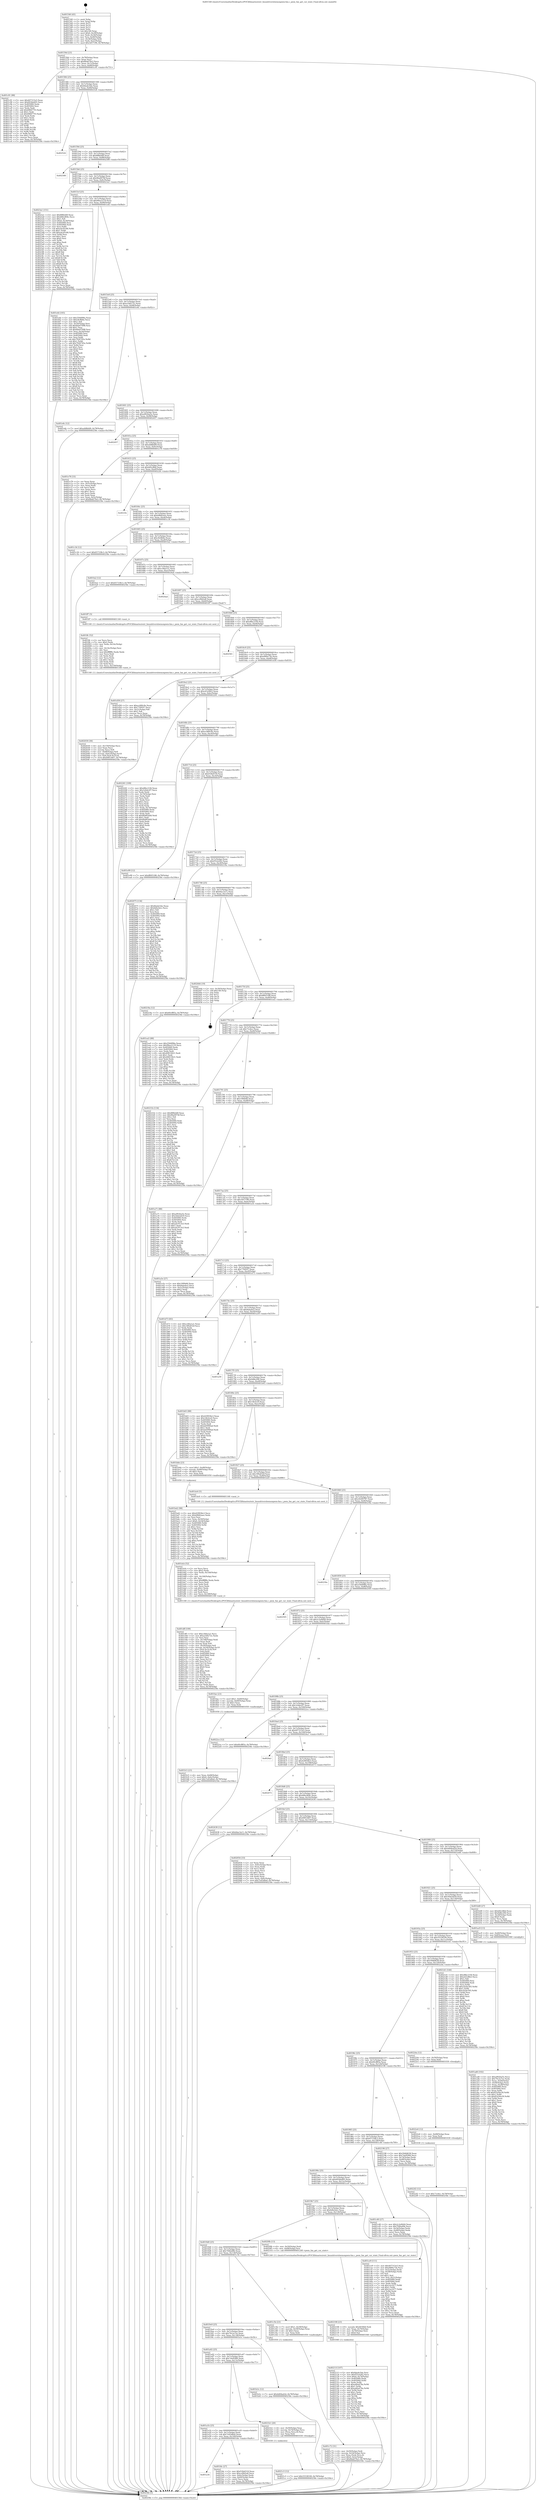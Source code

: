 digraph "0x401540" {
  label = "0x401540 (/mnt/c/Users/mathe/Desktop/tcc/POCII/binaries/extr_linuxdrivershwmonpwm-fan.c_pwm_fan_get_cur_state_Final-ollvm.out::main(0))"
  labelloc = "t"
  node[shape=record]

  Entry [label="",width=0.3,height=0.3,shape=circle,fillcolor=black,style=filled]
  "0x40156d" [label="{
     0x40156d [23]\l
     | [instrs]\l
     &nbsp;&nbsp;0x40156d \<+3\>: mov -0x78(%rbp),%eax\l
     &nbsp;&nbsp;0x401570 \<+2\>: mov %eax,%ecx\l
     &nbsp;&nbsp;0x401572 \<+6\>: sub $0x8bdd79a3,%ecx\l
     &nbsp;&nbsp;0x401578 \<+3\>: mov %eax,-0x7c(%rbp)\l
     &nbsp;&nbsp;0x40157b \<+3\>: mov %ecx,-0x80(%rbp)\l
     &nbsp;&nbsp;0x40157e \<+6\>: je 0000000000401c91 \<main+0x751\>\l
  }"]
  "0x401c91" [label="{
     0x401c91 [88]\l
     | [instrs]\l
     &nbsp;&nbsp;0x401c91 \<+5\>: mov $0x407315e5,%eax\l
     &nbsp;&nbsp;0x401c96 \<+5\>: mov $0x693bb495,%ecx\l
     &nbsp;&nbsp;0x401c9b \<+7\>: mov 0x405060,%edx\l
     &nbsp;&nbsp;0x401ca2 \<+7\>: mov 0x405064,%esi\l
     &nbsp;&nbsp;0x401ca9 \<+2\>: mov %edx,%edi\l
     &nbsp;&nbsp;0x401cab \<+6\>: add $0x698477f3,%edi\l
     &nbsp;&nbsp;0x401cb1 \<+3\>: sub $0x1,%edi\l
     &nbsp;&nbsp;0x401cb4 \<+6\>: sub $0x698477f3,%edi\l
     &nbsp;&nbsp;0x401cba \<+3\>: imul %edi,%edx\l
     &nbsp;&nbsp;0x401cbd \<+3\>: and $0x1,%edx\l
     &nbsp;&nbsp;0x401cc0 \<+3\>: cmp $0x0,%edx\l
     &nbsp;&nbsp;0x401cc3 \<+4\>: sete %r8b\l
     &nbsp;&nbsp;0x401cc7 \<+3\>: cmp $0xa,%esi\l
     &nbsp;&nbsp;0x401cca \<+4\>: setl %r9b\l
     &nbsp;&nbsp;0x401cce \<+3\>: mov %r8b,%r10b\l
     &nbsp;&nbsp;0x401cd1 \<+3\>: and %r9b,%r10b\l
     &nbsp;&nbsp;0x401cd4 \<+3\>: xor %r9b,%r8b\l
     &nbsp;&nbsp;0x401cd7 \<+3\>: or %r8b,%r10b\l
     &nbsp;&nbsp;0x401cda \<+4\>: test $0x1,%r10b\l
     &nbsp;&nbsp;0x401cde \<+3\>: cmovne %ecx,%eax\l
     &nbsp;&nbsp;0x401ce1 \<+3\>: mov %eax,-0x78(%rbp)\l
     &nbsp;&nbsp;0x401ce4 \<+5\>: jmp 000000000040258e \<main+0x104e\>\l
  }"]
  "0x401584" [label="{
     0x401584 [25]\l
     | [instrs]\l
     &nbsp;&nbsp;0x401584 \<+5\>: jmp 0000000000401589 \<main+0x49\>\l
     &nbsp;&nbsp;0x401589 \<+3\>: mov -0x7c(%rbp),%eax\l
     &nbsp;&nbsp;0x40158c \<+5\>: sub $0x8da4e5de,%eax\l
     &nbsp;&nbsp;0x401591 \<+6\>: mov %eax,-0x84(%rbp)\l
     &nbsp;&nbsp;0x401597 \<+6\>: je 0000000000402524 \<main+0xfe4\>\l
  }"]
  Exit [label="",width=0.3,height=0.3,shape=circle,fillcolor=black,style=filled,peripheries=2]
  "0x402524" [label="{
     0x402524\l
  }", style=dashed]
  "0x40159d" [label="{
     0x40159d [25]\l
     | [instrs]\l
     &nbsp;&nbsp;0x40159d \<+5\>: jmp 00000000004015a2 \<main+0x62\>\l
     &nbsp;&nbsp;0x4015a2 \<+3\>: mov -0x7c(%rbp),%eax\l
     &nbsp;&nbsp;0x4015a5 \<+5\>: sub $0x8f8fefd9,%eax\l
     &nbsp;&nbsp;0x4015aa \<+6\>: mov %eax,-0x88(%rbp)\l
     &nbsp;&nbsp;0x4015b0 \<+6\>: je 0000000000402580 \<main+0x1040\>\l
  }"]
  "0x4022f2" [label="{
     0x4022f2 [12]\l
     | [instrs]\l
     &nbsp;&nbsp;0x4022f2 \<+7\>: movl $0x71e4ec,-0x78(%rbp)\l
     &nbsp;&nbsp;0x4022f9 \<+5\>: jmp 000000000040258e \<main+0x104e\>\l
  }"]
  "0x402580" [label="{
     0x402580\l
  }", style=dashed]
  "0x4015b6" [label="{
     0x4015b6 [25]\l
     | [instrs]\l
     &nbsp;&nbsp;0x4015b6 \<+5\>: jmp 00000000004015bb \<main+0x7b\>\l
     &nbsp;&nbsp;0x4015bb \<+3\>: mov -0x7c(%rbp),%eax\l
     &nbsp;&nbsp;0x4015be \<+5\>: sub $0x96a0974f,%eax\l
     &nbsp;&nbsp;0x4015c3 \<+6\>: mov %eax,-0x8c(%rbp)\l
     &nbsp;&nbsp;0x4015c9 \<+6\>: je 00000000004023a1 \<main+0xe61\>\l
  }"]
  "0x4022e6" [label="{
     0x4022e6 [12]\l
     | [instrs]\l
     &nbsp;&nbsp;0x4022e6 \<+4\>: mov -0x68(%rbp),%rax\l
     &nbsp;&nbsp;0x4022ea \<+3\>: mov %rax,%rdi\l
     &nbsp;&nbsp;0x4022ed \<+5\>: call 0000000000401030 \<free@plt\>\l
     | [calls]\l
     &nbsp;&nbsp;0x401030 \{1\} (unknown)\l
  }"]
  "0x4023a1" [label="{
     0x4023a1 [151]\l
     | [instrs]\l
     &nbsp;&nbsp;0x4023a1 \<+5\>: mov $0x8f8fefd9,%eax\l
     &nbsp;&nbsp;0x4023a6 \<+5\>: mov $0x484c804c,%ecx\l
     &nbsp;&nbsp;0x4023ab \<+2\>: mov $0x1,%dl\l
     &nbsp;&nbsp;0x4023ad \<+7\>: movl $0x0,-0x30(%rbp)\l
     &nbsp;&nbsp;0x4023b4 \<+7\>: mov 0x405060,%esi\l
     &nbsp;&nbsp;0x4023bb \<+7\>: mov 0x405064,%edi\l
     &nbsp;&nbsp;0x4023c2 \<+3\>: mov %esi,%r8d\l
     &nbsp;&nbsp;0x4023c5 \<+7\>: sub $0xedcd5c66,%r8d\l
     &nbsp;&nbsp;0x4023cc \<+4\>: sub $0x1,%r8d\l
     &nbsp;&nbsp;0x4023d0 \<+7\>: add $0xedcd5c66,%r8d\l
     &nbsp;&nbsp;0x4023d7 \<+4\>: imul %r8d,%esi\l
     &nbsp;&nbsp;0x4023db \<+3\>: and $0x1,%esi\l
     &nbsp;&nbsp;0x4023de \<+3\>: cmp $0x0,%esi\l
     &nbsp;&nbsp;0x4023e1 \<+4\>: sete %r9b\l
     &nbsp;&nbsp;0x4023e5 \<+3\>: cmp $0xa,%edi\l
     &nbsp;&nbsp;0x4023e8 \<+4\>: setl %r10b\l
     &nbsp;&nbsp;0x4023ec \<+3\>: mov %r9b,%r11b\l
     &nbsp;&nbsp;0x4023ef \<+4\>: xor $0xff,%r11b\l
     &nbsp;&nbsp;0x4023f3 \<+3\>: mov %r10b,%bl\l
     &nbsp;&nbsp;0x4023f6 \<+3\>: xor $0xff,%bl\l
     &nbsp;&nbsp;0x4023f9 \<+3\>: xor $0x1,%dl\l
     &nbsp;&nbsp;0x4023fc \<+3\>: mov %r11b,%r14b\l
     &nbsp;&nbsp;0x4023ff \<+4\>: and $0xff,%r14b\l
     &nbsp;&nbsp;0x402403 \<+3\>: and %dl,%r9b\l
     &nbsp;&nbsp;0x402406 \<+3\>: mov %bl,%r15b\l
     &nbsp;&nbsp;0x402409 \<+4\>: and $0xff,%r15b\l
     &nbsp;&nbsp;0x40240d \<+3\>: and %dl,%r10b\l
     &nbsp;&nbsp;0x402410 \<+3\>: or %r9b,%r14b\l
     &nbsp;&nbsp;0x402413 \<+3\>: or %r10b,%r15b\l
     &nbsp;&nbsp;0x402416 \<+3\>: xor %r15b,%r14b\l
     &nbsp;&nbsp;0x402419 \<+3\>: or %bl,%r11b\l
     &nbsp;&nbsp;0x40241c \<+4\>: xor $0xff,%r11b\l
     &nbsp;&nbsp;0x402420 \<+3\>: or $0x1,%dl\l
     &nbsp;&nbsp;0x402423 \<+3\>: and %dl,%r11b\l
     &nbsp;&nbsp;0x402426 \<+3\>: or %r11b,%r14b\l
     &nbsp;&nbsp;0x402429 \<+4\>: test $0x1,%r14b\l
     &nbsp;&nbsp;0x40242d \<+3\>: cmovne %ecx,%eax\l
     &nbsp;&nbsp;0x402430 \<+3\>: mov %eax,-0x78(%rbp)\l
     &nbsp;&nbsp;0x402433 \<+5\>: jmp 000000000040258e \<main+0x104e\>\l
  }"]
  "0x4015cf" [label="{
     0x4015cf [25]\l
     | [instrs]\l
     &nbsp;&nbsp;0x4015cf \<+5\>: jmp 00000000004015d4 \<main+0x94\>\l
     &nbsp;&nbsp;0x4015d4 \<+3\>: mov -0x7c(%rbp),%eax\l
     &nbsp;&nbsp;0x4015d7 \<+5\>: sub $0x99ee2119,%eax\l
     &nbsp;&nbsp;0x4015dc \<+6\>: mov %eax,-0x90(%rbp)\l
     &nbsp;&nbsp;0x4015e2 \<+6\>: je 0000000000401efd \<main+0x9bd\>\l
  }"]
  "0x4021c5" [label="{
     0x4021c5 [12]\l
     | [instrs]\l
     &nbsp;&nbsp;0x4021c5 \<+7\>: movl $0x55538100,-0x78(%rbp)\l
     &nbsp;&nbsp;0x4021cc \<+5\>: jmp 000000000040258e \<main+0x104e\>\l
  }"]
  "0x401efd" [label="{
     0x401efd [165]\l
     | [instrs]\l
     &nbsp;&nbsp;0x401efd \<+5\>: mov $0x2564f98a,%eax\l
     &nbsp;&nbsp;0x401f02 \<+5\>: mov $0xc8cffd4e,%ecx\l
     &nbsp;&nbsp;0x401f07 \<+2\>: mov $0x1,%dl\l
     &nbsp;&nbsp;0x401f09 \<+3\>: mov -0x54(%rbp),%esi\l
     &nbsp;&nbsp;0x401f0c \<+6\>: add $0x8de67098,%esi\l
     &nbsp;&nbsp;0x401f12 \<+3\>: add $0x1,%esi\l
     &nbsp;&nbsp;0x401f15 \<+6\>: sub $0x8de67098,%esi\l
     &nbsp;&nbsp;0x401f1b \<+3\>: mov %esi,-0x54(%rbp)\l
     &nbsp;&nbsp;0x401f1e \<+7\>: mov 0x405060,%esi\l
     &nbsp;&nbsp;0x401f25 \<+7\>: mov 0x405064,%edi\l
     &nbsp;&nbsp;0x401f2c \<+3\>: mov %esi,%r8d\l
     &nbsp;&nbsp;0x401f2f \<+7\>: sub $0x7926745e,%r8d\l
     &nbsp;&nbsp;0x401f36 \<+4\>: sub $0x1,%r8d\l
     &nbsp;&nbsp;0x401f3a \<+7\>: add $0x7926745e,%r8d\l
     &nbsp;&nbsp;0x401f41 \<+4\>: imul %r8d,%esi\l
     &nbsp;&nbsp;0x401f45 \<+3\>: and $0x1,%esi\l
     &nbsp;&nbsp;0x401f48 \<+3\>: cmp $0x0,%esi\l
     &nbsp;&nbsp;0x401f4b \<+4\>: sete %r9b\l
     &nbsp;&nbsp;0x401f4f \<+3\>: cmp $0xa,%edi\l
     &nbsp;&nbsp;0x401f52 \<+4\>: setl %r10b\l
     &nbsp;&nbsp;0x401f56 \<+3\>: mov %r9b,%r11b\l
     &nbsp;&nbsp;0x401f59 \<+4\>: xor $0xff,%r11b\l
     &nbsp;&nbsp;0x401f5d \<+3\>: mov %r10b,%bl\l
     &nbsp;&nbsp;0x401f60 \<+3\>: xor $0xff,%bl\l
     &nbsp;&nbsp;0x401f63 \<+3\>: xor $0x0,%dl\l
     &nbsp;&nbsp;0x401f66 \<+3\>: mov %r11b,%r14b\l
     &nbsp;&nbsp;0x401f69 \<+4\>: and $0x0,%r14b\l
     &nbsp;&nbsp;0x401f6d \<+3\>: and %dl,%r9b\l
     &nbsp;&nbsp;0x401f70 \<+3\>: mov %bl,%r15b\l
     &nbsp;&nbsp;0x401f73 \<+4\>: and $0x0,%r15b\l
     &nbsp;&nbsp;0x401f77 \<+3\>: and %dl,%r10b\l
     &nbsp;&nbsp;0x401f7a \<+3\>: or %r9b,%r14b\l
     &nbsp;&nbsp;0x401f7d \<+3\>: or %r10b,%r15b\l
     &nbsp;&nbsp;0x401f80 \<+3\>: xor %r15b,%r14b\l
     &nbsp;&nbsp;0x401f83 \<+3\>: or %bl,%r11b\l
     &nbsp;&nbsp;0x401f86 \<+4\>: xor $0xff,%r11b\l
     &nbsp;&nbsp;0x401f8a \<+3\>: or $0x0,%dl\l
     &nbsp;&nbsp;0x401f8d \<+3\>: and %dl,%r11b\l
     &nbsp;&nbsp;0x401f90 \<+3\>: or %r11b,%r14b\l
     &nbsp;&nbsp;0x401f93 \<+4\>: test $0x1,%r14b\l
     &nbsp;&nbsp;0x401f97 \<+3\>: cmovne %ecx,%eax\l
     &nbsp;&nbsp;0x401f9a \<+3\>: mov %eax,-0x78(%rbp)\l
     &nbsp;&nbsp;0x401f9d \<+5\>: jmp 000000000040258e \<main+0x104e\>\l
  }"]
  "0x4015e8" [label="{
     0x4015e8 [25]\l
     | [instrs]\l
     &nbsp;&nbsp;0x4015e8 \<+5\>: jmp 00000000004015ed \<main+0xad\>\l
     &nbsp;&nbsp;0x4015ed \<+3\>: mov -0x7c(%rbp),%eax\l
     &nbsp;&nbsp;0x4015f0 \<+5\>: sub $0xa1b8272c,%eax\l
     &nbsp;&nbsp;0x4015f5 \<+6\>: mov %eax,-0x94(%rbp)\l
     &nbsp;&nbsp;0x4015fb \<+6\>: je 0000000000401e6c \<main+0x92c\>\l
  }"]
  "0x40211f" [label="{
     0x40211f [107]\l
     | [instrs]\l
     &nbsp;&nbsp;0x40211f \<+5\>: mov $0x8da4e5de,%esi\l
     &nbsp;&nbsp;0x402124 \<+5\>: mov $0xf55cb262,%ecx\l
     &nbsp;&nbsp;0x402129 \<+7\>: movl $0x0,-0x74(%rbp)\l
     &nbsp;&nbsp;0x402130 \<+7\>: mov 0x405060,%edx\l
     &nbsp;&nbsp;0x402137 \<+8\>: mov 0x405064,%r8d\l
     &nbsp;&nbsp;0x40213f \<+3\>: mov %edx,%r9d\l
     &nbsp;&nbsp;0x402142 \<+7\>: sub $0xad0a478a,%r9d\l
     &nbsp;&nbsp;0x402149 \<+4\>: sub $0x1,%r9d\l
     &nbsp;&nbsp;0x40214d \<+7\>: add $0xad0a478a,%r9d\l
     &nbsp;&nbsp;0x402154 \<+4\>: imul %r9d,%edx\l
     &nbsp;&nbsp;0x402158 \<+3\>: and $0x1,%edx\l
     &nbsp;&nbsp;0x40215b \<+3\>: cmp $0x0,%edx\l
     &nbsp;&nbsp;0x40215e \<+4\>: sete %r10b\l
     &nbsp;&nbsp;0x402162 \<+4\>: cmp $0xa,%r8d\l
     &nbsp;&nbsp;0x402166 \<+4\>: setl %r11b\l
     &nbsp;&nbsp;0x40216a \<+3\>: mov %r10b,%bl\l
     &nbsp;&nbsp;0x40216d \<+3\>: and %r11b,%bl\l
     &nbsp;&nbsp;0x402170 \<+3\>: xor %r11b,%r10b\l
     &nbsp;&nbsp;0x402173 \<+3\>: or %r10b,%bl\l
     &nbsp;&nbsp;0x402176 \<+3\>: test $0x1,%bl\l
     &nbsp;&nbsp;0x402179 \<+3\>: cmovne %ecx,%esi\l
     &nbsp;&nbsp;0x40217c \<+3\>: mov %esi,-0x78(%rbp)\l
     &nbsp;&nbsp;0x40217f \<+6\>: mov %eax,-0x154(%rbp)\l
     &nbsp;&nbsp;0x402185 \<+5\>: jmp 000000000040258e \<main+0x104e\>\l
  }"]
  "0x401e6c" [label="{
     0x401e6c [12]\l
     | [instrs]\l
     &nbsp;&nbsp;0x401e6c \<+7\>: movl $0xafd8bfd9,-0x78(%rbp)\l
     &nbsp;&nbsp;0x401e73 \<+5\>: jmp 000000000040258e \<main+0x104e\>\l
  }"]
  "0x401601" [label="{
     0x401601 [25]\l
     | [instrs]\l
     &nbsp;&nbsp;0x401601 \<+5\>: jmp 0000000000401606 \<main+0xc6\>\l
     &nbsp;&nbsp;0x401606 \<+3\>: mov -0x7c(%rbp),%eax\l
     &nbsp;&nbsp;0x401609 \<+5\>: sub $0xa902ba5e,%eax\l
     &nbsp;&nbsp;0x40160e \<+6\>: mov %eax,-0x98(%rbp)\l
     &nbsp;&nbsp;0x401614 \<+6\>: je 0000000000402457 \<main+0xf17\>\l
  }"]
  "0x402108" [label="{
     0x402108 [23]\l
     | [instrs]\l
     &nbsp;&nbsp;0x402108 \<+10\>: movabs $0x4030b6,%rdi\l
     &nbsp;&nbsp;0x402112 \<+3\>: mov %eax,-0x70(%rbp)\l
     &nbsp;&nbsp;0x402115 \<+3\>: mov -0x70(%rbp),%esi\l
     &nbsp;&nbsp;0x402118 \<+2\>: mov $0x0,%al\l
     &nbsp;&nbsp;0x40211a \<+5\>: call 0000000000401040 \<printf@plt\>\l
     | [calls]\l
     &nbsp;&nbsp;0x401040 \{1\} (unknown)\l
  }"]
  "0x402457" [label="{
     0x402457\l
  }", style=dashed]
  "0x40161a" [label="{
     0x40161a [25]\l
     | [instrs]\l
     &nbsp;&nbsp;0x40161a \<+5\>: jmp 000000000040161f \<main+0xdf\>\l
     &nbsp;&nbsp;0x40161f \<+3\>: mov -0x7c(%rbp),%eax\l
     &nbsp;&nbsp;0x401622 \<+5\>: sub $0xafd8bfd9,%eax\l
     &nbsp;&nbsp;0x401627 \<+6\>: mov %eax,-0x9c(%rbp)\l
     &nbsp;&nbsp;0x40162d \<+6\>: je 0000000000401e78 \<main+0x938\>\l
  }"]
  "0x402030" [label="{
     0x402030 [36]\l
     | [instrs]\l
     &nbsp;&nbsp;0x402030 \<+6\>: mov -0x150(%rbp),%ecx\l
     &nbsp;&nbsp;0x402036 \<+3\>: imul %eax,%ecx\l
     &nbsp;&nbsp;0x402039 \<+3\>: movslq %ecx,%r8\l
     &nbsp;&nbsp;0x40203c \<+4\>: mov -0x68(%rbp),%r9\l
     &nbsp;&nbsp;0x402040 \<+4\>: movslq -0x6c(%rbp),%r10\l
     &nbsp;&nbsp;0x402044 \<+4\>: mov %r8,(%r9,%r10,8)\l
     &nbsp;&nbsp;0x402048 \<+7\>: movl $0x49f53407,-0x78(%rbp)\l
     &nbsp;&nbsp;0x40204f \<+5\>: jmp 000000000040258e \<main+0x104e\>\l
  }"]
  "0x401e78" [label="{
     0x401e78 [33]\l
     | [instrs]\l
     &nbsp;&nbsp;0x401e78 \<+2\>: xor %eax,%eax\l
     &nbsp;&nbsp;0x401e7a \<+3\>: mov -0x5c(%rbp),%ecx\l
     &nbsp;&nbsp;0x401e7d \<+2\>: mov %eax,%edx\l
     &nbsp;&nbsp;0x401e7f \<+2\>: sub %ecx,%edx\l
     &nbsp;&nbsp;0x401e81 \<+2\>: mov %eax,%ecx\l
     &nbsp;&nbsp;0x401e83 \<+3\>: sub $0x1,%ecx\l
     &nbsp;&nbsp;0x401e86 \<+2\>: add %ecx,%edx\l
     &nbsp;&nbsp;0x401e88 \<+2\>: sub %edx,%eax\l
     &nbsp;&nbsp;0x401e8a \<+3\>: mov %eax,-0x5c(%rbp)\l
     &nbsp;&nbsp;0x401e8d \<+7\>: movl $0x8bdd79a3,-0x78(%rbp)\l
     &nbsp;&nbsp;0x401e94 \<+5\>: jmp 000000000040258e \<main+0x104e\>\l
  }"]
  "0x401633" [label="{
     0x401633 [25]\l
     | [instrs]\l
     &nbsp;&nbsp;0x401633 \<+5\>: jmp 0000000000401638 \<main+0xf8\>\l
     &nbsp;&nbsp;0x401638 \<+3\>: mov -0x7c(%rbp),%eax\l
     &nbsp;&nbsp;0x40163b \<+5\>: sub $0xb82cffdd,%eax\l
     &nbsp;&nbsp;0x401640 \<+6\>: mov %eax,-0xa0(%rbp)\l
     &nbsp;&nbsp;0x401646 \<+6\>: je 00000000004022fe \<main+0xdbe\>\l
  }"]
  "0x401ffc" [label="{
     0x401ffc [52]\l
     | [instrs]\l
     &nbsp;&nbsp;0x401ffc \<+2\>: xor %ecx,%ecx\l
     &nbsp;&nbsp;0x401ffe \<+5\>: mov $0x2,%edx\l
     &nbsp;&nbsp;0x402003 \<+6\>: mov %edx,-0x14c(%rbp)\l
     &nbsp;&nbsp;0x402009 \<+1\>: cltd\l
     &nbsp;&nbsp;0x40200a \<+6\>: mov -0x14c(%rbp),%esi\l
     &nbsp;&nbsp;0x402010 \<+2\>: idiv %esi\l
     &nbsp;&nbsp;0x402012 \<+6\>: imul $0xfffffffe,%edx,%edx\l
     &nbsp;&nbsp;0x402018 \<+2\>: mov %ecx,%edi\l
     &nbsp;&nbsp;0x40201a \<+2\>: sub %edx,%edi\l
     &nbsp;&nbsp;0x40201c \<+2\>: mov %ecx,%edx\l
     &nbsp;&nbsp;0x40201e \<+3\>: sub $0x1,%edx\l
     &nbsp;&nbsp;0x402021 \<+2\>: add %edx,%edi\l
     &nbsp;&nbsp;0x402023 \<+2\>: sub %edi,%ecx\l
     &nbsp;&nbsp;0x402025 \<+6\>: mov %ecx,-0x150(%rbp)\l
     &nbsp;&nbsp;0x40202b \<+5\>: call 0000000000401160 \<next_i\>\l
     | [calls]\l
     &nbsp;&nbsp;0x401160 \{1\} (/mnt/c/Users/mathe/Desktop/tcc/POCII/binaries/extr_linuxdrivershwmonpwm-fan.c_pwm_fan_get_cur_state_Final-ollvm.out::next_i)\l
  }"]
  "0x4022fe" [label="{
     0x4022fe\l
  }", style=dashed]
  "0x40164c" [label="{
     0x40164c [25]\l
     | [instrs]\l
     &nbsp;&nbsp;0x40164c \<+5\>: jmp 0000000000401651 \<main+0x111\>\l
     &nbsp;&nbsp;0x401651 \<+3\>: mov -0x7c(%rbp),%eax\l
     &nbsp;&nbsp;0x401654 \<+5\>: sub $0xb9682aee,%eax\l
     &nbsp;&nbsp;0x401659 \<+6\>: mov %eax,-0xa4(%rbp)\l
     &nbsp;&nbsp;0x40165f \<+6\>: je 0000000000401c34 \<main+0x6f4\>\l
  }"]
  "0x401a34" [label="{
     0x401a34\l
  }", style=dashed]
  "0x401c34" [label="{
     0x401c34 [12]\l
     | [instrs]\l
     &nbsp;&nbsp;0x401c34 \<+7\>: movl $0x657338c3,-0x78(%rbp)\l
     &nbsp;&nbsp;0x401c3b \<+5\>: jmp 000000000040258e \<main+0x104e\>\l
  }"]
  "0x401665" [label="{
     0x401665 [25]\l
     | [instrs]\l
     &nbsp;&nbsp;0x401665 \<+5\>: jmp 000000000040166a \<main+0x12a\>\l
     &nbsp;&nbsp;0x40166a \<+3\>: mov -0x7c(%rbp),%eax\l
     &nbsp;&nbsp;0x40166d \<+5\>: sub $0xc8cffd4e,%eax\l
     &nbsp;&nbsp;0x401672 \<+6\>: mov %eax,-0xa8(%rbp)\l
     &nbsp;&nbsp;0x401678 \<+6\>: je 0000000000401fa2 \<main+0xa62\>\l
  }"]
  "0x401fdc" [label="{
     0x401fdc [27]\l
     | [instrs]\l
     &nbsp;&nbsp;0x401fdc \<+5\>: mov $0xf10b4518,%eax\l
     &nbsp;&nbsp;0x401fe1 \<+5\>: mov $0xce9fd2a8,%ecx\l
     &nbsp;&nbsp;0x401fe6 \<+3\>: mov -0x6c(%rbp),%edx\l
     &nbsp;&nbsp;0x401fe9 \<+3\>: cmp -0x60(%rbp),%edx\l
     &nbsp;&nbsp;0x401fec \<+3\>: cmovl %ecx,%eax\l
     &nbsp;&nbsp;0x401fef \<+3\>: mov %eax,-0x78(%rbp)\l
     &nbsp;&nbsp;0x401ff2 \<+5\>: jmp 000000000040258e \<main+0x104e\>\l
  }"]
  "0x401fa2" [label="{
     0x401fa2 [12]\l
     | [instrs]\l
     &nbsp;&nbsp;0x401fa2 \<+7\>: movl $0x657338c3,-0x78(%rbp)\l
     &nbsp;&nbsp;0x401fa9 \<+5\>: jmp 000000000040258e \<main+0x104e\>\l
  }"]
  "0x40167e" [label="{
     0x40167e [25]\l
     | [instrs]\l
     &nbsp;&nbsp;0x40167e \<+5\>: jmp 0000000000401683 \<main+0x143\>\l
     &nbsp;&nbsp;0x401683 \<+3\>: mov -0x7c(%rbp),%eax\l
     &nbsp;&nbsp;0x401686 \<+5\>: sub $0xcc8da1a1,%eax\l
     &nbsp;&nbsp;0x40168b \<+6\>: mov %eax,-0xac(%rbp)\l
     &nbsp;&nbsp;0x401691 \<+6\>: je 00000000004024ad \<main+0xf6d\>\l
  }"]
  "0x401a1b" [label="{
     0x401a1b [25]\l
     | [instrs]\l
     &nbsp;&nbsp;0x401a1b \<+5\>: jmp 0000000000401a20 \<main+0x4e0\>\l
     &nbsp;&nbsp;0x401a20 \<+3\>: mov -0x7c(%rbp),%eax\l
     &nbsp;&nbsp;0x401a23 \<+5\>: sub $0x7e45d8a0,%eax\l
     &nbsp;&nbsp;0x401a28 \<+6\>: mov %eax,-0x140(%rbp)\l
     &nbsp;&nbsp;0x401a2e \<+6\>: je 0000000000401fdc \<main+0xa9c\>\l
  }"]
  "0x4024ad" [label="{
     0x4024ad\l
  }", style=dashed]
  "0x401697" [label="{
     0x401697 [25]\l
     | [instrs]\l
     &nbsp;&nbsp;0x401697 \<+5\>: jmp 000000000040169c \<main+0x15c\>\l
     &nbsp;&nbsp;0x40169c \<+3\>: mov -0x7c(%rbp),%eax\l
     &nbsp;&nbsp;0x40169f \<+5\>: sub $0xce9fd2a8,%eax\l
     &nbsp;&nbsp;0x4016a4 \<+6\>: mov %eax,-0xb0(%rbp)\l
     &nbsp;&nbsp;0x4016aa \<+6\>: je 0000000000401ff7 \<main+0xab7\>\l
  }"]
  "0x4021b1" [label="{
     0x4021b1 [20]\l
     | [instrs]\l
     &nbsp;&nbsp;0x4021b1 \<+4\>: mov -0x50(%rbp),%rax\l
     &nbsp;&nbsp;0x4021b5 \<+4\>: movslq -0x74(%rbp),%rcx\l
     &nbsp;&nbsp;0x4021b9 \<+4\>: mov (%rax,%rcx,8),%rax\l
     &nbsp;&nbsp;0x4021bd \<+3\>: mov %rax,%rdi\l
     &nbsp;&nbsp;0x4021c0 \<+5\>: call 0000000000401030 \<free@plt\>\l
     | [calls]\l
     &nbsp;&nbsp;0x401030 \{1\} (unknown)\l
  }"]
  "0x401ff7" [label="{
     0x401ff7 [5]\l
     | [instrs]\l
     &nbsp;&nbsp;0x401ff7 \<+5\>: call 0000000000401160 \<next_i\>\l
     | [calls]\l
     &nbsp;&nbsp;0x401160 \{1\} (/mnt/c/Users/mathe/Desktop/tcc/POCII/binaries/extr_linuxdrivershwmonpwm-fan.c_pwm_fan_get_cur_state_Final-ollvm.out::next_i)\l
  }"]
  "0x4016b0" [label="{
     0x4016b0 [25]\l
     | [instrs]\l
     &nbsp;&nbsp;0x4016b0 \<+5\>: jmp 00000000004016b5 \<main+0x175\>\l
     &nbsp;&nbsp;0x4016b5 \<+3\>: mov -0x7c(%rbp),%eax\l
     &nbsp;&nbsp;0x4016b8 \<+5\>: sub $0xd8bc21f4,%eax\l
     &nbsp;&nbsp;0x4016bd \<+6\>: mov %eax,-0xb4(%rbp)\l
     &nbsp;&nbsp;0x4016c3 \<+6\>: je 0000000000402561 \<main+0x1021\>\l
  }"]
  "0x401fc5" [label="{
     0x401fc5 [23]\l
     | [instrs]\l
     &nbsp;&nbsp;0x401fc5 \<+4\>: mov %rax,-0x68(%rbp)\l
     &nbsp;&nbsp;0x401fc9 \<+7\>: movl $0x0,-0x6c(%rbp)\l
     &nbsp;&nbsp;0x401fd0 \<+7\>: movl $0x7e45d8a0,-0x78(%rbp)\l
     &nbsp;&nbsp;0x401fd7 \<+5\>: jmp 000000000040258e \<main+0x104e\>\l
  }"]
  "0x402561" [label="{
     0x402561\l
  }", style=dashed]
  "0x4016c9" [label="{
     0x4016c9 [25]\l
     | [instrs]\l
     &nbsp;&nbsp;0x4016c9 \<+5\>: jmp 00000000004016ce \<main+0x18e\>\l
     &nbsp;&nbsp;0x4016ce \<+3\>: mov -0x7c(%rbp),%eax\l
     &nbsp;&nbsp;0x4016d1 \<+5\>: sub $0xd9f9a73b,%eax\l
     &nbsp;&nbsp;0x4016d6 \<+6\>: mov %eax,-0xb8(%rbp)\l
     &nbsp;&nbsp;0x4016dc \<+6\>: je 0000000000401d58 \<main+0x818\>\l
  }"]
  "0x401dff" [label="{
     0x401dff [109]\l
     | [instrs]\l
     &nbsp;&nbsp;0x401dff \<+5\>: mov $0xcc8da1a1,%ecx\l
     &nbsp;&nbsp;0x401e04 \<+5\>: mov $0xa1b8272c,%edx\l
     &nbsp;&nbsp;0x401e09 \<+2\>: xor %esi,%esi\l
     &nbsp;&nbsp;0x401e0b \<+6\>: mov -0x148(%rbp),%edi\l
     &nbsp;&nbsp;0x401e11 \<+3\>: imul %eax,%edi\l
     &nbsp;&nbsp;0x401e14 \<+3\>: movslq %edi,%r8\l
     &nbsp;&nbsp;0x401e17 \<+4\>: mov -0x50(%rbp),%r9\l
     &nbsp;&nbsp;0x401e1b \<+4\>: movslq -0x54(%rbp),%r10\l
     &nbsp;&nbsp;0x401e1f \<+4\>: mov (%r9,%r10,8),%r9\l
     &nbsp;&nbsp;0x401e23 \<+3\>: mov %r8,(%r9)\l
     &nbsp;&nbsp;0x401e26 \<+7\>: mov 0x405060,%eax\l
     &nbsp;&nbsp;0x401e2d \<+7\>: mov 0x405064,%edi\l
     &nbsp;&nbsp;0x401e34 \<+3\>: sub $0x1,%esi\l
     &nbsp;&nbsp;0x401e37 \<+3\>: mov %eax,%r11d\l
     &nbsp;&nbsp;0x401e3a \<+3\>: add %esi,%r11d\l
     &nbsp;&nbsp;0x401e3d \<+4\>: imul %r11d,%eax\l
     &nbsp;&nbsp;0x401e41 \<+3\>: and $0x1,%eax\l
     &nbsp;&nbsp;0x401e44 \<+3\>: cmp $0x0,%eax\l
     &nbsp;&nbsp;0x401e47 \<+3\>: sete %bl\l
     &nbsp;&nbsp;0x401e4a \<+3\>: cmp $0xa,%edi\l
     &nbsp;&nbsp;0x401e4d \<+4\>: setl %r14b\l
     &nbsp;&nbsp;0x401e51 \<+3\>: mov %bl,%r15b\l
     &nbsp;&nbsp;0x401e54 \<+3\>: and %r14b,%r15b\l
     &nbsp;&nbsp;0x401e57 \<+3\>: xor %r14b,%bl\l
     &nbsp;&nbsp;0x401e5a \<+3\>: or %bl,%r15b\l
     &nbsp;&nbsp;0x401e5d \<+4\>: test $0x1,%r15b\l
     &nbsp;&nbsp;0x401e61 \<+3\>: cmovne %edx,%ecx\l
     &nbsp;&nbsp;0x401e64 \<+3\>: mov %ecx,-0x78(%rbp)\l
     &nbsp;&nbsp;0x401e67 \<+5\>: jmp 000000000040258e \<main+0x104e\>\l
  }"]
  "0x401d58" [label="{
     0x401d58 [27]\l
     | [instrs]\l
     &nbsp;&nbsp;0x401d58 \<+5\>: mov $0xec480c9e,%eax\l
     &nbsp;&nbsp;0x401d5d \<+5\>: mov $0x77695f7,%ecx\l
     &nbsp;&nbsp;0x401d62 \<+3\>: mov -0x21(%rbp),%dl\l
     &nbsp;&nbsp;0x401d65 \<+3\>: test $0x1,%dl\l
     &nbsp;&nbsp;0x401d68 \<+3\>: cmovne %ecx,%eax\l
     &nbsp;&nbsp;0x401d6b \<+3\>: mov %eax,-0x78(%rbp)\l
     &nbsp;&nbsp;0x401d6e \<+5\>: jmp 000000000040258e \<main+0x104e\>\l
  }"]
  "0x4016e2" [label="{
     0x4016e2 [25]\l
     | [instrs]\l
     &nbsp;&nbsp;0x4016e2 \<+5\>: jmp 00000000004016e7 \<main+0x1a7\>\l
     &nbsp;&nbsp;0x4016e7 \<+3\>: mov -0x7c(%rbp),%eax\l
     &nbsp;&nbsp;0x4016ea \<+5\>: sub $0xe43cf6b3,%eax\l
     &nbsp;&nbsp;0x4016ef \<+6\>: mov %eax,-0xbc(%rbp)\l
     &nbsp;&nbsp;0x4016f5 \<+6\>: je 0000000000402261 \<main+0xd21\>\l
  }"]
  "0x401dcb" [label="{
     0x401dcb [52]\l
     | [instrs]\l
     &nbsp;&nbsp;0x401dcb \<+2\>: xor %ecx,%ecx\l
     &nbsp;&nbsp;0x401dcd \<+5\>: mov $0x2,%edx\l
     &nbsp;&nbsp;0x401dd2 \<+6\>: mov %edx,-0x144(%rbp)\l
     &nbsp;&nbsp;0x401dd8 \<+1\>: cltd\l
     &nbsp;&nbsp;0x401dd9 \<+6\>: mov -0x144(%rbp),%esi\l
     &nbsp;&nbsp;0x401ddf \<+2\>: idiv %esi\l
     &nbsp;&nbsp;0x401de1 \<+6\>: imul $0xfffffffe,%edx,%edx\l
     &nbsp;&nbsp;0x401de7 \<+2\>: mov %ecx,%edi\l
     &nbsp;&nbsp;0x401de9 \<+2\>: sub %edx,%edi\l
     &nbsp;&nbsp;0x401deb \<+2\>: mov %ecx,%edx\l
     &nbsp;&nbsp;0x401ded \<+3\>: sub $0x1,%edx\l
     &nbsp;&nbsp;0x401df0 \<+2\>: add %edx,%edi\l
     &nbsp;&nbsp;0x401df2 \<+2\>: sub %edi,%ecx\l
     &nbsp;&nbsp;0x401df4 \<+6\>: mov %ecx,-0x148(%rbp)\l
     &nbsp;&nbsp;0x401dfa \<+5\>: call 0000000000401160 \<next_i\>\l
     | [calls]\l
     &nbsp;&nbsp;0x401160 \{1\} (/mnt/c/Users/mathe/Desktop/tcc/POCII/binaries/extr_linuxdrivershwmonpwm-fan.c_pwm_fan_get_cur_state_Final-ollvm.out::next_i)\l
  }"]
  "0x402261" [label="{
     0x402261 [109]\l
     | [instrs]\l
     &nbsp;&nbsp;0x402261 \<+5\>: mov $0xd8bc21f4,%eax\l
     &nbsp;&nbsp;0x402266 \<+5\>: mov $0x3c6de2f7,%ecx\l
     &nbsp;&nbsp;0x40226b \<+2\>: xor %edx,%edx\l
     &nbsp;&nbsp;0x40226d \<+3\>: mov -0x74(%rbp),%esi\l
     &nbsp;&nbsp;0x402270 \<+2\>: mov %edx,%edi\l
     &nbsp;&nbsp;0x402272 \<+2\>: sub %esi,%edi\l
     &nbsp;&nbsp;0x402274 \<+2\>: mov %edx,%esi\l
     &nbsp;&nbsp;0x402276 \<+3\>: sub $0x1,%esi\l
     &nbsp;&nbsp;0x402279 \<+2\>: add %esi,%edi\l
     &nbsp;&nbsp;0x40227b \<+2\>: sub %edi,%edx\l
     &nbsp;&nbsp;0x40227d \<+3\>: mov %edx,-0x74(%rbp)\l
     &nbsp;&nbsp;0x402280 \<+7\>: mov 0x405060,%edx\l
     &nbsp;&nbsp;0x402287 \<+7\>: mov 0x405064,%esi\l
     &nbsp;&nbsp;0x40228e \<+2\>: mov %edx,%edi\l
     &nbsp;&nbsp;0x402290 \<+6\>: sub $0x80d85dd4,%edi\l
     &nbsp;&nbsp;0x402296 \<+3\>: sub $0x1,%edi\l
     &nbsp;&nbsp;0x402299 \<+6\>: add $0x80d85dd4,%edi\l
     &nbsp;&nbsp;0x40229f \<+3\>: imul %edi,%edx\l
     &nbsp;&nbsp;0x4022a2 \<+3\>: and $0x1,%edx\l
     &nbsp;&nbsp;0x4022a5 \<+3\>: cmp $0x0,%edx\l
     &nbsp;&nbsp;0x4022a8 \<+4\>: sete %r8b\l
     &nbsp;&nbsp;0x4022ac \<+3\>: cmp $0xa,%esi\l
     &nbsp;&nbsp;0x4022af \<+4\>: setl %r9b\l
     &nbsp;&nbsp;0x4022b3 \<+3\>: mov %r8b,%r10b\l
     &nbsp;&nbsp;0x4022b6 \<+3\>: and %r9b,%r10b\l
     &nbsp;&nbsp;0x4022b9 \<+3\>: xor %r9b,%r8b\l
     &nbsp;&nbsp;0x4022bc \<+3\>: or %r8b,%r10b\l
     &nbsp;&nbsp;0x4022bf \<+4\>: test $0x1,%r10b\l
     &nbsp;&nbsp;0x4022c3 \<+3\>: cmovne %ecx,%eax\l
     &nbsp;&nbsp;0x4022c6 \<+3\>: mov %eax,-0x78(%rbp)\l
     &nbsp;&nbsp;0x4022c9 \<+5\>: jmp 000000000040258e \<main+0x104e\>\l
  }"]
  "0x4016fb" [label="{
     0x4016fb [25]\l
     | [instrs]\l
     &nbsp;&nbsp;0x4016fb \<+5\>: jmp 0000000000401700 \<main+0x1c0\>\l
     &nbsp;&nbsp;0x401700 \<+3\>: mov -0x7c(%rbp),%eax\l
     &nbsp;&nbsp;0x401703 \<+5\>: sub $0xec480c9e,%eax\l
     &nbsp;&nbsp;0x401708 \<+6\>: mov %eax,-0xc0(%rbp)\l
     &nbsp;&nbsp;0x40170e \<+6\>: je 0000000000401e99 \<main+0x959\>\l
  }"]
  "0x401c72" [label="{
     0x401c72 [31]\l
     | [instrs]\l
     &nbsp;&nbsp;0x401c72 \<+4\>: mov -0x50(%rbp),%rdi\l
     &nbsp;&nbsp;0x401c76 \<+4\>: movslq -0x54(%rbp),%rcx\l
     &nbsp;&nbsp;0x401c7a \<+4\>: mov %rax,(%rdi,%rcx,8)\l
     &nbsp;&nbsp;0x401c7e \<+7\>: movl $0x0,-0x5c(%rbp)\l
     &nbsp;&nbsp;0x401c85 \<+7\>: movl $0x8bdd79a3,-0x78(%rbp)\l
     &nbsp;&nbsp;0x401c8c \<+5\>: jmp 000000000040258e \<main+0x104e\>\l
  }"]
  "0x401e99" [label="{
     0x401e99 [12]\l
     | [instrs]\l
     &nbsp;&nbsp;0x401e99 \<+7\>: movl $0xff005188,-0x78(%rbp)\l
     &nbsp;&nbsp;0x401ea0 \<+5\>: jmp 000000000040258e \<main+0x104e\>\l
  }"]
  "0x401714" [label="{
     0x401714 [25]\l
     | [instrs]\l
     &nbsp;&nbsp;0x401714 \<+5\>: jmp 0000000000401719 \<main+0x1d9\>\l
     &nbsp;&nbsp;0x401719 \<+3\>: mov -0x7c(%rbp),%eax\l
     &nbsp;&nbsp;0x40171c \<+5\>: sub $0xf10b4518,%eax\l
     &nbsp;&nbsp;0x401721 \<+6\>: mov %eax,-0xc4(%rbp)\l
     &nbsp;&nbsp;0x401727 \<+6\>: je 0000000000402075 \<main+0xb35\>\l
  }"]
  "0x401bd2" [label="{
     0x401bd2 [98]\l
     | [instrs]\l
     &nbsp;&nbsp;0x401bd2 \<+5\>: mov $0x429936e3,%ecx\l
     &nbsp;&nbsp;0x401bd7 \<+5\>: mov $0xb9682aee,%edx\l
     &nbsp;&nbsp;0x401bdc \<+2\>: xor %esi,%esi\l
     &nbsp;&nbsp;0x401bde \<+4\>: mov %rax,-0x50(%rbp)\l
     &nbsp;&nbsp;0x401be2 \<+7\>: movl $0x0,-0x54(%rbp)\l
     &nbsp;&nbsp;0x401be9 \<+8\>: mov 0x405060,%r8d\l
     &nbsp;&nbsp;0x401bf1 \<+8\>: mov 0x405064,%r9d\l
     &nbsp;&nbsp;0x401bf9 \<+3\>: sub $0x1,%esi\l
     &nbsp;&nbsp;0x401bfc \<+3\>: mov %r8d,%r10d\l
     &nbsp;&nbsp;0x401bff \<+3\>: add %esi,%r10d\l
     &nbsp;&nbsp;0x401c02 \<+4\>: imul %r10d,%r8d\l
     &nbsp;&nbsp;0x401c06 \<+4\>: and $0x1,%r8d\l
     &nbsp;&nbsp;0x401c0a \<+4\>: cmp $0x0,%r8d\l
     &nbsp;&nbsp;0x401c0e \<+4\>: sete %r11b\l
     &nbsp;&nbsp;0x401c12 \<+4\>: cmp $0xa,%r9d\l
     &nbsp;&nbsp;0x401c16 \<+3\>: setl %bl\l
     &nbsp;&nbsp;0x401c19 \<+3\>: mov %r11b,%r14b\l
     &nbsp;&nbsp;0x401c1c \<+3\>: and %bl,%r14b\l
     &nbsp;&nbsp;0x401c1f \<+3\>: xor %bl,%r11b\l
     &nbsp;&nbsp;0x401c22 \<+3\>: or %r11b,%r14b\l
     &nbsp;&nbsp;0x401c25 \<+4\>: test $0x1,%r14b\l
     &nbsp;&nbsp;0x401c29 \<+3\>: cmovne %edx,%ecx\l
     &nbsp;&nbsp;0x401c2c \<+3\>: mov %ecx,-0x78(%rbp)\l
     &nbsp;&nbsp;0x401c2f \<+5\>: jmp 000000000040258e \<main+0x104e\>\l
  }"]
  "0x402075" [label="{
     0x402075 [134]\l
     | [instrs]\l
     &nbsp;&nbsp;0x402075 \<+5\>: mov $0x8da4e5de,%eax\l
     &nbsp;&nbsp;0x40207a \<+5\>: mov $0x6dfa5dcc,%ecx\l
     &nbsp;&nbsp;0x40207f \<+2\>: mov $0x1,%dl\l
     &nbsp;&nbsp;0x402081 \<+2\>: xor %esi,%esi\l
     &nbsp;&nbsp;0x402083 \<+7\>: mov 0x405060,%edi\l
     &nbsp;&nbsp;0x40208a \<+8\>: mov 0x405064,%r8d\l
     &nbsp;&nbsp;0x402092 \<+3\>: sub $0x1,%esi\l
     &nbsp;&nbsp;0x402095 \<+3\>: mov %edi,%r9d\l
     &nbsp;&nbsp;0x402098 \<+3\>: add %esi,%r9d\l
     &nbsp;&nbsp;0x40209b \<+4\>: imul %r9d,%edi\l
     &nbsp;&nbsp;0x40209f \<+3\>: and $0x1,%edi\l
     &nbsp;&nbsp;0x4020a2 \<+3\>: cmp $0x0,%edi\l
     &nbsp;&nbsp;0x4020a5 \<+4\>: sete %r10b\l
     &nbsp;&nbsp;0x4020a9 \<+4\>: cmp $0xa,%r8d\l
     &nbsp;&nbsp;0x4020ad \<+4\>: setl %r11b\l
     &nbsp;&nbsp;0x4020b1 \<+3\>: mov %r10b,%bl\l
     &nbsp;&nbsp;0x4020b4 \<+3\>: xor $0xff,%bl\l
     &nbsp;&nbsp;0x4020b7 \<+3\>: mov %r11b,%r14b\l
     &nbsp;&nbsp;0x4020ba \<+4\>: xor $0xff,%r14b\l
     &nbsp;&nbsp;0x4020be \<+3\>: xor $0x1,%dl\l
     &nbsp;&nbsp;0x4020c1 \<+3\>: mov %bl,%r15b\l
     &nbsp;&nbsp;0x4020c4 \<+4\>: and $0xff,%r15b\l
     &nbsp;&nbsp;0x4020c8 \<+3\>: and %dl,%r10b\l
     &nbsp;&nbsp;0x4020cb \<+3\>: mov %r14b,%r12b\l
     &nbsp;&nbsp;0x4020ce \<+4\>: and $0xff,%r12b\l
     &nbsp;&nbsp;0x4020d2 \<+3\>: and %dl,%r11b\l
     &nbsp;&nbsp;0x4020d5 \<+3\>: or %r10b,%r15b\l
     &nbsp;&nbsp;0x4020d8 \<+3\>: or %r11b,%r12b\l
     &nbsp;&nbsp;0x4020db \<+3\>: xor %r12b,%r15b\l
     &nbsp;&nbsp;0x4020de \<+3\>: or %r14b,%bl\l
     &nbsp;&nbsp;0x4020e1 \<+3\>: xor $0xff,%bl\l
     &nbsp;&nbsp;0x4020e4 \<+3\>: or $0x1,%dl\l
     &nbsp;&nbsp;0x4020e7 \<+2\>: and %dl,%bl\l
     &nbsp;&nbsp;0x4020e9 \<+3\>: or %bl,%r15b\l
     &nbsp;&nbsp;0x4020ec \<+4\>: test $0x1,%r15b\l
     &nbsp;&nbsp;0x4020f0 \<+3\>: cmovne %ecx,%eax\l
     &nbsp;&nbsp;0x4020f3 \<+3\>: mov %eax,-0x78(%rbp)\l
     &nbsp;&nbsp;0x4020f6 \<+5\>: jmp 000000000040258e \<main+0x104e\>\l
  }"]
  "0x40172d" [label="{
     0x40172d [25]\l
     | [instrs]\l
     &nbsp;&nbsp;0x40172d \<+5\>: jmp 0000000000401732 \<main+0x1f2\>\l
     &nbsp;&nbsp;0x401732 \<+3\>: mov -0x7c(%rbp),%eax\l
     &nbsp;&nbsp;0x401735 \<+5\>: sub $0xf55cb262,%eax\l
     &nbsp;&nbsp;0x40173a \<+6\>: mov %eax,-0xc8(%rbp)\l
     &nbsp;&nbsp;0x401740 \<+6\>: je 000000000040218a \<main+0xc4a\>\l
  }"]
  "0x401a02" [label="{
     0x401a02 [25]\l
     | [instrs]\l
     &nbsp;&nbsp;0x401a02 \<+5\>: jmp 0000000000401a07 \<main+0x4c7\>\l
     &nbsp;&nbsp;0x401a07 \<+3\>: mov -0x7c(%rbp),%eax\l
     &nbsp;&nbsp;0x401a0a \<+5\>: sub $0x7de85f66,%eax\l
     &nbsp;&nbsp;0x401a0f \<+6\>: mov %eax,-0x13c(%rbp)\l
     &nbsp;&nbsp;0x401a15 \<+6\>: je 00000000004021b1 \<main+0xc71\>\l
  }"]
  "0x40218a" [label="{
     0x40218a [12]\l
     | [instrs]\l
     &nbsp;&nbsp;0x40218a \<+7\>: movl $0x60cff85a,-0x78(%rbp)\l
     &nbsp;&nbsp;0x402191 \<+5\>: jmp 000000000040258e \<main+0x104e\>\l
  }"]
  "0x401746" [label="{
     0x401746 [25]\l
     | [instrs]\l
     &nbsp;&nbsp;0x401746 \<+5\>: jmp 000000000040174b \<main+0x20b\>\l
     &nbsp;&nbsp;0x40174b \<+3\>: mov -0x7c(%rbp),%eax\l
     &nbsp;&nbsp;0x40174e \<+5\>: sub $0xfdac3a11,%eax\l
     &nbsp;&nbsp;0x401753 \<+6\>: mov %eax,-0xcc(%rbp)\l
     &nbsp;&nbsp;0x401759 \<+6\>: je 0000000000402444 \<main+0xf04\>\l
  }"]
  "0x401b3c" [label="{
     0x401b3c [12]\l
     | [instrs]\l
     &nbsp;&nbsp;0x401b3c \<+7\>: movl $0x4d04ad2d,-0x78(%rbp)\l
     &nbsp;&nbsp;0x401b43 \<+5\>: jmp 000000000040258e \<main+0x104e\>\l
  }"]
  "0x402444" [label="{
     0x402444 [19]\l
     | [instrs]\l
     &nbsp;&nbsp;0x402444 \<+3\>: mov -0x30(%rbp),%eax\l
     &nbsp;&nbsp;0x402447 \<+7\>: add $0x140,%rsp\l
     &nbsp;&nbsp;0x40244e \<+1\>: pop %rbx\l
     &nbsp;&nbsp;0x40244f \<+2\>: pop %r12\l
     &nbsp;&nbsp;0x402451 \<+2\>: pop %r14\l
     &nbsp;&nbsp;0x402453 \<+2\>: pop %r15\l
     &nbsp;&nbsp;0x402455 \<+1\>: pop %rbp\l
     &nbsp;&nbsp;0x402456 \<+1\>: ret\l
  }"]
  "0x40175f" [label="{
     0x40175f [25]\l
     | [instrs]\l
     &nbsp;&nbsp;0x40175f \<+5\>: jmp 0000000000401764 \<main+0x224\>\l
     &nbsp;&nbsp;0x401764 \<+3\>: mov -0x7c(%rbp),%eax\l
     &nbsp;&nbsp;0x401767 \<+5\>: sub $0xff005188,%eax\l
     &nbsp;&nbsp;0x40176c \<+6\>: mov %eax,-0xd0(%rbp)\l
     &nbsp;&nbsp;0x401772 \<+6\>: je 0000000000401ea5 \<main+0x965\>\l
  }"]
  "0x4019e9" [label="{
     0x4019e9 [25]\l
     | [instrs]\l
     &nbsp;&nbsp;0x4019e9 \<+5\>: jmp 00000000004019ee \<main+0x4ae\>\l
     &nbsp;&nbsp;0x4019ee \<+3\>: mov -0x7c(%rbp),%eax\l
     &nbsp;&nbsp;0x4019f1 \<+5\>: sub $0x79c2a7ee,%eax\l
     &nbsp;&nbsp;0x4019f6 \<+6\>: mov %eax,-0x138(%rbp)\l
     &nbsp;&nbsp;0x4019fc \<+6\>: je 0000000000401b3c \<main+0x5fc\>\l
  }"]
  "0x401ea5" [label="{
     0x401ea5 [88]\l
     | [instrs]\l
     &nbsp;&nbsp;0x401ea5 \<+5\>: mov $0x2564f98a,%eax\l
     &nbsp;&nbsp;0x401eaa \<+5\>: mov $0x99ee2119,%ecx\l
     &nbsp;&nbsp;0x401eaf \<+7\>: mov 0x405060,%edx\l
     &nbsp;&nbsp;0x401eb6 \<+7\>: mov 0x405064,%esi\l
     &nbsp;&nbsp;0x401ebd \<+2\>: mov %edx,%edi\l
     &nbsp;&nbsp;0x401ebf \<+6\>: sub $0x40833621,%edi\l
     &nbsp;&nbsp;0x401ec5 \<+3\>: sub $0x1,%edi\l
     &nbsp;&nbsp;0x401ec8 \<+6\>: add $0x40833621,%edi\l
     &nbsp;&nbsp;0x401ece \<+3\>: imul %edi,%edx\l
     &nbsp;&nbsp;0x401ed1 \<+3\>: and $0x1,%edx\l
     &nbsp;&nbsp;0x401ed4 \<+3\>: cmp $0x0,%edx\l
     &nbsp;&nbsp;0x401ed7 \<+4\>: sete %r8b\l
     &nbsp;&nbsp;0x401edb \<+3\>: cmp $0xa,%esi\l
     &nbsp;&nbsp;0x401ede \<+4\>: setl %r9b\l
     &nbsp;&nbsp;0x401ee2 \<+3\>: mov %r8b,%r10b\l
     &nbsp;&nbsp;0x401ee5 \<+3\>: and %r9b,%r10b\l
     &nbsp;&nbsp;0x401ee8 \<+3\>: xor %r9b,%r8b\l
     &nbsp;&nbsp;0x401eeb \<+3\>: or %r8b,%r10b\l
     &nbsp;&nbsp;0x401eee \<+4\>: test $0x1,%r10b\l
     &nbsp;&nbsp;0x401ef2 \<+3\>: cmovne %ecx,%eax\l
     &nbsp;&nbsp;0x401ef5 \<+3\>: mov %eax,-0x78(%rbp)\l
     &nbsp;&nbsp;0x401ef8 \<+5\>: jmp 000000000040258e \<main+0x104e\>\l
  }"]
  "0x401778" [label="{
     0x401778 [25]\l
     | [instrs]\l
     &nbsp;&nbsp;0x401778 \<+5\>: jmp 000000000040177d \<main+0x23d\>\l
     &nbsp;&nbsp;0x40177d \<+3\>: mov -0x7c(%rbp),%eax\l
     &nbsp;&nbsp;0x401780 \<+5\>: sub $0x71e4ec,%eax\l
     &nbsp;&nbsp;0x401785 \<+6\>: mov %eax,-0xd4(%rbp)\l
     &nbsp;&nbsp;0x40178b \<+6\>: je 000000000040231b \<main+0xddb\>\l
  }"]
  "0x401c5b" [label="{
     0x401c5b [23]\l
     | [instrs]\l
     &nbsp;&nbsp;0x401c5b \<+7\>: movl $0x1,-0x58(%rbp)\l
     &nbsp;&nbsp;0x401c62 \<+4\>: movslq -0x58(%rbp),%rax\l
     &nbsp;&nbsp;0x401c66 \<+4\>: shl $0x3,%rax\l
     &nbsp;&nbsp;0x401c6a \<+3\>: mov %rax,%rdi\l
     &nbsp;&nbsp;0x401c6d \<+5\>: call 0000000000401050 \<malloc@plt\>\l
     | [calls]\l
     &nbsp;&nbsp;0x401050 \{1\} (unknown)\l
  }"]
  "0x40231b" [label="{
     0x40231b [134]\l
     | [instrs]\l
     &nbsp;&nbsp;0x40231b \<+5\>: mov $0x8f8fefd9,%eax\l
     &nbsp;&nbsp;0x402320 \<+5\>: mov $0x96a0974f,%ecx\l
     &nbsp;&nbsp;0x402325 \<+2\>: mov $0x1,%dl\l
     &nbsp;&nbsp;0x402327 \<+2\>: xor %esi,%esi\l
     &nbsp;&nbsp;0x402329 \<+7\>: mov 0x405060,%edi\l
     &nbsp;&nbsp;0x402330 \<+8\>: mov 0x405064,%r8d\l
     &nbsp;&nbsp;0x402338 \<+3\>: sub $0x1,%esi\l
     &nbsp;&nbsp;0x40233b \<+3\>: mov %edi,%r9d\l
     &nbsp;&nbsp;0x40233e \<+3\>: add %esi,%r9d\l
     &nbsp;&nbsp;0x402341 \<+4\>: imul %r9d,%edi\l
     &nbsp;&nbsp;0x402345 \<+3\>: and $0x1,%edi\l
     &nbsp;&nbsp;0x402348 \<+3\>: cmp $0x0,%edi\l
     &nbsp;&nbsp;0x40234b \<+4\>: sete %r10b\l
     &nbsp;&nbsp;0x40234f \<+4\>: cmp $0xa,%r8d\l
     &nbsp;&nbsp;0x402353 \<+4\>: setl %r11b\l
     &nbsp;&nbsp;0x402357 \<+3\>: mov %r10b,%bl\l
     &nbsp;&nbsp;0x40235a \<+3\>: xor $0xff,%bl\l
     &nbsp;&nbsp;0x40235d \<+3\>: mov %r11b,%r14b\l
     &nbsp;&nbsp;0x402360 \<+4\>: xor $0xff,%r14b\l
     &nbsp;&nbsp;0x402364 \<+3\>: xor $0x1,%dl\l
     &nbsp;&nbsp;0x402367 \<+3\>: mov %bl,%r15b\l
     &nbsp;&nbsp;0x40236a \<+4\>: and $0xff,%r15b\l
     &nbsp;&nbsp;0x40236e \<+3\>: and %dl,%r10b\l
     &nbsp;&nbsp;0x402371 \<+3\>: mov %r14b,%r12b\l
     &nbsp;&nbsp;0x402374 \<+4\>: and $0xff,%r12b\l
     &nbsp;&nbsp;0x402378 \<+3\>: and %dl,%r11b\l
     &nbsp;&nbsp;0x40237b \<+3\>: or %r10b,%r15b\l
     &nbsp;&nbsp;0x40237e \<+3\>: or %r11b,%r12b\l
     &nbsp;&nbsp;0x402381 \<+3\>: xor %r12b,%r15b\l
     &nbsp;&nbsp;0x402384 \<+3\>: or %r14b,%bl\l
     &nbsp;&nbsp;0x402387 \<+3\>: xor $0xff,%bl\l
     &nbsp;&nbsp;0x40238a \<+3\>: or $0x1,%dl\l
     &nbsp;&nbsp;0x40238d \<+2\>: and %dl,%bl\l
     &nbsp;&nbsp;0x40238f \<+3\>: or %bl,%r15b\l
     &nbsp;&nbsp;0x402392 \<+4\>: test $0x1,%r15b\l
     &nbsp;&nbsp;0x402396 \<+3\>: cmovne %ecx,%eax\l
     &nbsp;&nbsp;0x402399 \<+3\>: mov %eax,-0x78(%rbp)\l
     &nbsp;&nbsp;0x40239c \<+5\>: jmp 000000000040258e \<main+0x104e\>\l
  }"]
  "0x401791" [label="{
     0x401791 [25]\l
     | [instrs]\l
     &nbsp;&nbsp;0x401791 \<+5\>: jmp 0000000000401796 \<main+0x256\>\l
     &nbsp;&nbsp;0x401796 \<+3\>: mov -0x7c(%rbp),%eax\l
     &nbsp;&nbsp;0x401799 \<+5\>: sub $0x10f0b66,%eax\l
     &nbsp;&nbsp;0x40179e \<+6\>: mov %eax,-0xd8(%rbp)\l
     &nbsp;&nbsp;0x4017a4 \<+6\>: je 0000000000401a71 \<main+0x531\>\l
  }"]
  "0x4019d0" [label="{
     0x4019d0 [25]\l
     | [instrs]\l
     &nbsp;&nbsp;0x4019d0 \<+5\>: jmp 00000000004019d5 \<main+0x495\>\l
     &nbsp;&nbsp;0x4019d5 \<+3\>: mov -0x7c(%rbp),%eax\l
     &nbsp;&nbsp;0x4019d8 \<+5\>: sub $0x704fa49b,%eax\l
     &nbsp;&nbsp;0x4019dd \<+6\>: mov %eax,-0x134(%rbp)\l
     &nbsp;&nbsp;0x4019e3 \<+6\>: je 0000000000401c5b \<main+0x71b\>\l
  }"]
  "0x401a71" [label="{
     0x401a71 [88]\l
     | [instrs]\l
     &nbsp;&nbsp;0x401a71 \<+5\>: mov $0xa902ba5e,%eax\l
     &nbsp;&nbsp;0x401a76 \<+5\>: mov $0x50dcb459,%ecx\l
     &nbsp;&nbsp;0x401a7b \<+7\>: mov 0x405060,%edx\l
     &nbsp;&nbsp;0x401a82 \<+7\>: mov 0x405064,%esi\l
     &nbsp;&nbsp;0x401a89 \<+2\>: mov %edx,%edi\l
     &nbsp;&nbsp;0x401a8b \<+6\>: add $0xa41911b3,%edi\l
     &nbsp;&nbsp;0x401a91 \<+3\>: sub $0x1,%edi\l
     &nbsp;&nbsp;0x401a94 \<+6\>: sub $0xa41911b3,%edi\l
     &nbsp;&nbsp;0x401a9a \<+3\>: imul %edi,%edx\l
     &nbsp;&nbsp;0x401a9d \<+3\>: and $0x1,%edx\l
     &nbsp;&nbsp;0x401aa0 \<+3\>: cmp $0x0,%edx\l
     &nbsp;&nbsp;0x401aa3 \<+4\>: sete %r8b\l
     &nbsp;&nbsp;0x401aa7 \<+3\>: cmp $0xa,%esi\l
     &nbsp;&nbsp;0x401aaa \<+4\>: setl %r9b\l
     &nbsp;&nbsp;0x401aae \<+3\>: mov %r8b,%r10b\l
     &nbsp;&nbsp;0x401ab1 \<+3\>: and %r9b,%r10b\l
     &nbsp;&nbsp;0x401ab4 \<+3\>: xor %r9b,%r8b\l
     &nbsp;&nbsp;0x401ab7 \<+3\>: or %r8b,%r10b\l
     &nbsp;&nbsp;0x401aba \<+4\>: test $0x1,%r10b\l
     &nbsp;&nbsp;0x401abe \<+3\>: cmovne %ecx,%eax\l
     &nbsp;&nbsp;0x401ac1 \<+3\>: mov %eax,-0x78(%rbp)\l
     &nbsp;&nbsp;0x401ac4 \<+5\>: jmp 000000000040258e \<main+0x104e\>\l
  }"]
  "0x4017aa" [label="{
     0x4017aa [25]\l
     | [instrs]\l
     &nbsp;&nbsp;0x4017aa \<+5\>: jmp 00000000004017af \<main+0x26f\>\l
     &nbsp;&nbsp;0x4017af \<+3\>: mov -0x7c(%rbp),%eax\l
     &nbsp;&nbsp;0x4017b2 \<+5\>: sub $0x3d57196,%eax\l
     &nbsp;&nbsp;0x4017b7 \<+6\>: mov %eax,-0xdc(%rbp)\l
     &nbsp;&nbsp;0x4017bd \<+6\>: je 0000000000401a3e \<main+0x4fe\>\l
  }"]
  "0x4020fb" [label="{
     0x4020fb [13]\l
     | [instrs]\l
     &nbsp;&nbsp;0x4020fb \<+4\>: mov -0x50(%rbp),%rdi\l
     &nbsp;&nbsp;0x4020ff \<+4\>: mov -0x68(%rbp),%rsi\l
     &nbsp;&nbsp;0x402103 \<+5\>: call 0000000000401240 \<pwm_fan_get_cur_state\>\l
     | [calls]\l
     &nbsp;&nbsp;0x401240 \{1\} (/mnt/c/Users/mathe/Desktop/tcc/POCII/binaries/extr_linuxdrivershwmonpwm-fan.c_pwm_fan_get_cur_state_Final-ollvm.out::pwm_fan_get_cur_state)\l
  }"]
  "0x401a3e" [label="{
     0x401a3e [27]\l
     | [instrs]\l
     &nbsp;&nbsp;0x401a3e \<+5\>: mov $0x10f0b66,%eax\l
     &nbsp;&nbsp;0x401a43 \<+5\>: mov $0x8aba4a2,%ecx\l
     &nbsp;&nbsp;0x401a48 \<+3\>: mov -0x2c(%rbp),%edx\l
     &nbsp;&nbsp;0x401a4b \<+3\>: cmp $0x2,%edx\l
     &nbsp;&nbsp;0x401a4e \<+3\>: cmovne %ecx,%eax\l
     &nbsp;&nbsp;0x401a51 \<+3\>: mov %eax,-0x78(%rbp)\l
     &nbsp;&nbsp;0x401a54 \<+5\>: jmp 000000000040258e \<main+0x104e\>\l
  }"]
  "0x4017c3" [label="{
     0x4017c3 [25]\l
     | [instrs]\l
     &nbsp;&nbsp;0x4017c3 \<+5\>: jmp 00000000004017c8 \<main+0x288\>\l
     &nbsp;&nbsp;0x4017c8 \<+3\>: mov -0x7c(%rbp),%eax\l
     &nbsp;&nbsp;0x4017cb \<+5\>: sub $0x77695f7,%eax\l
     &nbsp;&nbsp;0x4017d0 \<+6\>: mov %eax,-0xe0(%rbp)\l
     &nbsp;&nbsp;0x4017d6 \<+6\>: je 0000000000401d73 \<main+0x833\>\l
  }"]
  "0x40258e" [label="{
     0x40258e [5]\l
     | [instrs]\l
     &nbsp;&nbsp;0x40258e \<+5\>: jmp 000000000040156d \<main+0x2d\>\l
  }"]
  "0x401540" [label="{
     0x401540 [45]\l
     | [instrs]\l
     &nbsp;&nbsp;0x401540 \<+1\>: push %rbp\l
     &nbsp;&nbsp;0x401541 \<+3\>: mov %rsp,%rbp\l
     &nbsp;&nbsp;0x401544 \<+2\>: push %r15\l
     &nbsp;&nbsp;0x401546 \<+2\>: push %r14\l
     &nbsp;&nbsp;0x401548 \<+2\>: push %r12\l
     &nbsp;&nbsp;0x40154a \<+1\>: push %rbx\l
     &nbsp;&nbsp;0x40154b \<+7\>: sub $0x140,%rsp\l
     &nbsp;&nbsp;0x401552 \<+7\>: movl $0x0,-0x30(%rbp)\l
     &nbsp;&nbsp;0x401559 \<+3\>: mov %edi,-0x34(%rbp)\l
     &nbsp;&nbsp;0x40155c \<+4\>: mov %rsi,-0x40(%rbp)\l
     &nbsp;&nbsp;0x401560 \<+3\>: mov -0x34(%rbp),%edi\l
     &nbsp;&nbsp;0x401563 \<+3\>: mov %edi,-0x2c(%rbp)\l
     &nbsp;&nbsp;0x401566 \<+7\>: movl $0x3d57196,-0x78(%rbp)\l
  }"]
  "0x4019b7" [label="{
     0x4019b7 [25]\l
     | [instrs]\l
     &nbsp;&nbsp;0x4019b7 \<+5\>: jmp 00000000004019bc \<main+0x47c\>\l
     &nbsp;&nbsp;0x4019bc \<+3\>: mov -0x7c(%rbp),%eax\l
     &nbsp;&nbsp;0x4019bf \<+5\>: sub $0x6dfa5dcc,%eax\l
     &nbsp;&nbsp;0x4019c4 \<+6\>: mov %eax,-0x130(%rbp)\l
     &nbsp;&nbsp;0x4019ca \<+6\>: je 00000000004020fb \<main+0xbbb\>\l
  }"]
  "0x401d73" [label="{
     0x401d73 [83]\l
     | [instrs]\l
     &nbsp;&nbsp;0x401d73 \<+5\>: mov $0xcc8da1a1,%eax\l
     &nbsp;&nbsp;0x401d78 \<+5\>: mov $0x189a832f,%ecx\l
     &nbsp;&nbsp;0x401d7d \<+2\>: xor %edx,%edx\l
     &nbsp;&nbsp;0x401d7f \<+7\>: mov 0x405060,%esi\l
     &nbsp;&nbsp;0x401d86 \<+7\>: mov 0x405064,%edi\l
     &nbsp;&nbsp;0x401d8d \<+3\>: sub $0x1,%edx\l
     &nbsp;&nbsp;0x401d90 \<+3\>: mov %esi,%r8d\l
     &nbsp;&nbsp;0x401d93 \<+3\>: add %edx,%r8d\l
     &nbsp;&nbsp;0x401d96 \<+4\>: imul %r8d,%esi\l
     &nbsp;&nbsp;0x401d9a \<+3\>: and $0x1,%esi\l
     &nbsp;&nbsp;0x401d9d \<+3\>: cmp $0x0,%esi\l
     &nbsp;&nbsp;0x401da0 \<+4\>: sete %r9b\l
     &nbsp;&nbsp;0x401da4 \<+3\>: cmp $0xa,%edi\l
     &nbsp;&nbsp;0x401da7 \<+4\>: setl %r10b\l
     &nbsp;&nbsp;0x401dab \<+3\>: mov %r9b,%r11b\l
     &nbsp;&nbsp;0x401dae \<+3\>: and %r10b,%r11b\l
     &nbsp;&nbsp;0x401db1 \<+3\>: xor %r10b,%r9b\l
     &nbsp;&nbsp;0x401db4 \<+3\>: or %r9b,%r11b\l
     &nbsp;&nbsp;0x401db7 \<+4\>: test $0x1,%r11b\l
     &nbsp;&nbsp;0x401dbb \<+3\>: cmovne %ecx,%eax\l
     &nbsp;&nbsp;0x401dbe \<+3\>: mov %eax,-0x78(%rbp)\l
     &nbsp;&nbsp;0x401dc1 \<+5\>: jmp 000000000040258e \<main+0x104e\>\l
  }"]
  "0x4017dc" [label="{
     0x4017dc [25]\l
     | [instrs]\l
     &nbsp;&nbsp;0x4017dc \<+5\>: jmp 00000000004017e1 \<main+0x2a1\>\l
     &nbsp;&nbsp;0x4017e1 \<+3\>: mov -0x7c(%rbp),%eax\l
     &nbsp;&nbsp;0x4017e4 \<+5\>: sub $0x8aba4a2,%eax\l
     &nbsp;&nbsp;0x4017e9 \<+6\>: mov %eax,-0xe4(%rbp)\l
     &nbsp;&nbsp;0x4017ef \<+6\>: je 0000000000401a59 \<main+0x519\>\l
  }"]
  "0x401ce9" [label="{
     0x401ce9 [111]\l
     | [instrs]\l
     &nbsp;&nbsp;0x401ce9 \<+5\>: mov $0x407315e5,%eax\l
     &nbsp;&nbsp;0x401cee \<+5\>: mov $0xd9f9a73b,%ecx\l
     &nbsp;&nbsp;0x401cf3 \<+3\>: mov -0x5c(%rbp),%edx\l
     &nbsp;&nbsp;0x401cf6 \<+3\>: cmp -0x58(%rbp),%edx\l
     &nbsp;&nbsp;0x401cf9 \<+4\>: setl %sil\l
     &nbsp;&nbsp;0x401cfd \<+4\>: and $0x1,%sil\l
     &nbsp;&nbsp;0x401d01 \<+4\>: mov %sil,-0x21(%rbp)\l
     &nbsp;&nbsp;0x401d05 \<+7\>: mov 0x405060,%edx\l
     &nbsp;&nbsp;0x401d0c \<+7\>: mov 0x405064,%edi\l
     &nbsp;&nbsp;0x401d13 \<+3\>: mov %edx,%r8d\l
     &nbsp;&nbsp;0x401d16 \<+7\>: sub $0x1ee1677,%r8d\l
     &nbsp;&nbsp;0x401d1d \<+4\>: sub $0x1,%r8d\l
     &nbsp;&nbsp;0x401d21 \<+7\>: add $0x1ee1677,%r8d\l
     &nbsp;&nbsp;0x401d28 \<+4\>: imul %r8d,%edx\l
     &nbsp;&nbsp;0x401d2c \<+3\>: and $0x1,%edx\l
     &nbsp;&nbsp;0x401d2f \<+3\>: cmp $0x0,%edx\l
     &nbsp;&nbsp;0x401d32 \<+4\>: sete %sil\l
     &nbsp;&nbsp;0x401d36 \<+3\>: cmp $0xa,%edi\l
     &nbsp;&nbsp;0x401d39 \<+4\>: setl %r9b\l
     &nbsp;&nbsp;0x401d3d \<+3\>: mov %sil,%r10b\l
     &nbsp;&nbsp;0x401d40 \<+3\>: and %r9b,%r10b\l
     &nbsp;&nbsp;0x401d43 \<+3\>: xor %r9b,%sil\l
     &nbsp;&nbsp;0x401d46 \<+3\>: or %sil,%r10b\l
     &nbsp;&nbsp;0x401d49 \<+4\>: test $0x1,%r10b\l
     &nbsp;&nbsp;0x401d4d \<+3\>: cmovne %ecx,%eax\l
     &nbsp;&nbsp;0x401d50 \<+3\>: mov %eax,-0x78(%rbp)\l
     &nbsp;&nbsp;0x401d53 \<+5\>: jmp 000000000040258e \<main+0x104e\>\l
  }"]
  "0x401a59" [label="{
     0x401a59\l
  }", style=dashed]
  "0x4017f5" [label="{
     0x4017f5 [25]\l
     | [instrs]\l
     &nbsp;&nbsp;0x4017f5 \<+5\>: jmp 00000000004017fa \<main+0x2ba\>\l
     &nbsp;&nbsp;0x4017fa \<+3\>: mov -0x7c(%rbp),%eax\l
     &nbsp;&nbsp;0x4017fd \<+5\>: sub $0x9d8e206,%eax\l
     &nbsp;&nbsp;0x401802 \<+6\>: mov %eax,-0xe8(%rbp)\l
     &nbsp;&nbsp;0x401808 \<+6\>: je 0000000000401b63 \<main+0x623\>\l
  }"]
  "0x40199e" [label="{
     0x40199e [25]\l
     | [instrs]\l
     &nbsp;&nbsp;0x40199e \<+5\>: jmp 00000000004019a3 \<main+0x463\>\l
     &nbsp;&nbsp;0x4019a3 \<+3\>: mov -0x7c(%rbp),%eax\l
     &nbsp;&nbsp;0x4019a6 \<+5\>: sub $0x693bb495,%eax\l
     &nbsp;&nbsp;0x4019ab \<+6\>: mov %eax,-0x12c(%rbp)\l
     &nbsp;&nbsp;0x4019b1 \<+6\>: je 0000000000401ce9 \<main+0x7a9\>\l
  }"]
  "0x401b63" [label="{
     0x401b63 [88]\l
     | [instrs]\l
     &nbsp;&nbsp;0x401b63 \<+5\>: mov $0x429936e3,%eax\l
     &nbsp;&nbsp;0x401b68 \<+5\>: mov $0x14fcfce0,%ecx\l
     &nbsp;&nbsp;0x401b6d \<+7\>: mov 0x405060,%edx\l
     &nbsp;&nbsp;0x401b74 \<+7\>: mov 0x405064,%esi\l
     &nbsp;&nbsp;0x401b7b \<+2\>: mov %edx,%edi\l
     &nbsp;&nbsp;0x401b7d \<+6\>: sub $0xbd5900ad,%edi\l
     &nbsp;&nbsp;0x401b83 \<+3\>: sub $0x1,%edi\l
     &nbsp;&nbsp;0x401b86 \<+6\>: add $0xbd5900ad,%edi\l
     &nbsp;&nbsp;0x401b8c \<+3\>: imul %edi,%edx\l
     &nbsp;&nbsp;0x401b8f \<+3\>: and $0x1,%edx\l
     &nbsp;&nbsp;0x401b92 \<+3\>: cmp $0x0,%edx\l
     &nbsp;&nbsp;0x401b95 \<+4\>: sete %r8b\l
     &nbsp;&nbsp;0x401b99 \<+3\>: cmp $0xa,%esi\l
     &nbsp;&nbsp;0x401b9c \<+4\>: setl %r9b\l
     &nbsp;&nbsp;0x401ba0 \<+3\>: mov %r8b,%r10b\l
     &nbsp;&nbsp;0x401ba3 \<+3\>: and %r9b,%r10b\l
     &nbsp;&nbsp;0x401ba6 \<+3\>: xor %r9b,%r8b\l
     &nbsp;&nbsp;0x401ba9 \<+3\>: or %r8b,%r10b\l
     &nbsp;&nbsp;0x401bac \<+4\>: test $0x1,%r10b\l
     &nbsp;&nbsp;0x401bb0 \<+3\>: cmovne %ecx,%eax\l
     &nbsp;&nbsp;0x401bb3 \<+3\>: mov %eax,-0x78(%rbp)\l
     &nbsp;&nbsp;0x401bb6 \<+5\>: jmp 000000000040258e \<main+0x104e\>\l
  }"]
  "0x40180e" [label="{
     0x40180e [25]\l
     | [instrs]\l
     &nbsp;&nbsp;0x40180e \<+5\>: jmp 0000000000401813 \<main+0x2d3\>\l
     &nbsp;&nbsp;0x401813 \<+3\>: mov -0x7c(%rbp),%eax\l
     &nbsp;&nbsp;0x401816 \<+5\>: sub $0x14fcfce0,%eax\l
     &nbsp;&nbsp;0x40181b \<+6\>: mov %eax,-0xec(%rbp)\l
     &nbsp;&nbsp;0x401821 \<+6\>: je 0000000000401bbb \<main+0x67b\>\l
  }"]
  "0x401c40" [label="{
     0x401c40 [27]\l
     | [instrs]\l
     &nbsp;&nbsp;0x401c40 \<+5\>: mov $0x2c2e8444,%eax\l
     &nbsp;&nbsp;0x401c45 \<+5\>: mov $0x704fa49b,%ecx\l
     &nbsp;&nbsp;0x401c4a \<+3\>: mov -0x54(%rbp),%edx\l
     &nbsp;&nbsp;0x401c4d \<+3\>: cmp -0x48(%rbp),%edx\l
     &nbsp;&nbsp;0x401c50 \<+3\>: cmovl %ecx,%eax\l
     &nbsp;&nbsp;0x401c53 \<+3\>: mov %eax,-0x78(%rbp)\l
     &nbsp;&nbsp;0x401c56 \<+5\>: jmp 000000000040258e \<main+0x104e\>\l
  }"]
  "0x401bbb" [label="{
     0x401bbb [23]\l
     | [instrs]\l
     &nbsp;&nbsp;0x401bbb \<+7\>: movl $0x1,-0x48(%rbp)\l
     &nbsp;&nbsp;0x401bc2 \<+4\>: movslq -0x48(%rbp),%rax\l
     &nbsp;&nbsp;0x401bc6 \<+4\>: shl $0x3,%rax\l
     &nbsp;&nbsp;0x401bca \<+3\>: mov %rax,%rdi\l
     &nbsp;&nbsp;0x401bcd \<+5\>: call 0000000000401050 \<malloc@plt\>\l
     | [calls]\l
     &nbsp;&nbsp;0x401050 \{1\} (unknown)\l
  }"]
  "0x401827" [label="{
     0x401827 [25]\l
     | [instrs]\l
     &nbsp;&nbsp;0x401827 \<+5\>: jmp 000000000040182c \<main+0x2ec\>\l
     &nbsp;&nbsp;0x40182c \<+3\>: mov -0x7c(%rbp),%eax\l
     &nbsp;&nbsp;0x40182f \<+5\>: sub $0x189a832f,%eax\l
     &nbsp;&nbsp;0x401834 \<+6\>: mov %eax,-0xf0(%rbp)\l
     &nbsp;&nbsp;0x40183a \<+6\>: je 0000000000401dc6 \<main+0x886\>\l
  }"]
  "0x401985" [label="{
     0x401985 [25]\l
     | [instrs]\l
     &nbsp;&nbsp;0x401985 \<+5\>: jmp 000000000040198a \<main+0x44a\>\l
     &nbsp;&nbsp;0x40198a \<+3\>: mov -0x7c(%rbp),%eax\l
     &nbsp;&nbsp;0x40198d \<+5\>: sub $0x657338c3,%eax\l
     &nbsp;&nbsp;0x401992 \<+6\>: mov %eax,-0x128(%rbp)\l
     &nbsp;&nbsp;0x401998 \<+6\>: je 0000000000401c40 \<main+0x700\>\l
  }"]
  "0x401dc6" [label="{
     0x401dc6 [5]\l
     | [instrs]\l
     &nbsp;&nbsp;0x401dc6 \<+5\>: call 0000000000401160 \<next_i\>\l
     | [calls]\l
     &nbsp;&nbsp;0x401160 \{1\} (/mnt/c/Users/mathe/Desktop/tcc/POCII/binaries/extr_linuxdrivershwmonpwm-fan.c_pwm_fan_get_cur_state_Final-ollvm.out::next_i)\l
  }"]
  "0x401840" [label="{
     0x401840 [25]\l
     | [instrs]\l
     &nbsp;&nbsp;0x401840 \<+5\>: jmp 0000000000401845 \<main+0x305\>\l
     &nbsp;&nbsp;0x401845 \<+3\>: mov -0x7c(%rbp),%eax\l
     &nbsp;&nbsp;0x401848 \<+5\>: sub $0x24200787,%eax\l
     &nbsp;&nbsp;0x40184d \<+6\>: mov %eax,-0xf4(%rbp)\l
     &nbsp;&nbsp;0x401853 \<+6\>: je 000000000040230a \<main+0xdca\>\l
  }"]
  "0x402196" [label="{
     0x402196 [27]\l
     | [instrs]\l
     &nbsp;&nbsp;0x402196 \<+5\>: mov $0x59dfd638,%eax\l
     &nbsp;&nbsp;0x40219b \<+5\>: mov $0x7de85f66,%ecx\l
     &nbsp;&nbsp;0x4021a0 \<+3\>: mov -0x74(%rbp),%edx\l
     &nbsp;&nbsp;0x4021a3 \<+3\>: cmp -0x48(%rbp),%edx\l
     &nbsp;&nbsp;0x4021a6 \<+3\>: cmovl %ecx,%eax\l
     &nbsp;&nbsp;0x4021a9 \<+3\>: mov %eax,-0x78(%rbp)\l
     &nbsp;&nbsp;0x4021ac \<+5\>: jmp 000000000040258e \<main+0x104e\>\l
  }"]
  "0x40230a" [label="{
     0x40230a\l
  }", style=dashed]
  "0x401859" [label="{
     0x401859 [25]\l
     | [instrs]\l
     &nbsp;&nbsp;0x401859 \<+5\>: jmp 000000000040185e \<main+0x31e\>\l
     &nbsp;&nbsp;0x40185e \<+3\>: mov -0x7c(%rbp),%eax\l
     &nbsp;&nbsp;0x401861 \<+5\>: sub $0x2564f98a,%eax\l
     &nbsp;&nbsp;0x401866 \<+6\>: mov %eax,-0xf8(%rbp)\l
     &nbsp;&nbsp;0x40186c \<+6\>: je 0000000000402505 \<main+0xfc5\>\l
  }"]
  "0x40196c" [label="{
     0x40196c [25]\l
     | [instrs]\l
     &nbsp;&nbsp;0x40196c \<+5\>: jmp 0000000000401971 \<main+0x431\>\l
     &nbsp;&nbsp;0x401971 \<+3\>: mov -0x7c(%rbp),%eax\l
     &nbsp;&nbsp;0x401974 \<+5\>: sub $0x60cff85a,%eax\l
     &nbsp;&nbsp;0x401979 \<+6\>: mov %eax,-0x124(%rbp)\l
     &nbsp;&nbsp;0x40197f \<+6\>: je 0000000000402196 \<main+0xc56\>\l
  }"]
  "0x402505" [label="{
     0x402505\l
  }", style=dashed]
  "0x401872" [label="{
     0x401872 [25]\l
     | [instrs]\l
     &nbsp;&nbsp;0x401872 \<+5\>: jmp 0000000000401877 \<main+0x337\>\l
     &nbsp;&nbsp;0x401877 \<+3\>: mov -0x7c(%rbp),%eax\l
     &nbsp;&nbsp;0x40187a \<+5\>: sub $0x2c2e8444,%eax\l
     &nbsp;&nbsp;0x40187f \<+6\>: mov %eax,-0xfc(%rbp)\l
     &nbsp;&nbsp;0x401885 \<+6\>: je 0000000000401fae \<main+0xa6e\>\l
  }"]
  "0x4022da" [label="{
     0x4022da [12]\l
     | [instrs]\l
     &nbsp;&nbsp;0x4022da \<+4\>: mov -0x50(%rbp),%rax\l
     &nbsp;&nbsp;0x4022de \<+3\>: mov %rax,%rdi\l
     &nbsp;&nbsp;0x4022e1 \<+5\>: call 0000000000401030 \<free@plt\>\l
     | [calls]\l
     &nbsp;&nbsp;0x401030 \{1\} (unknown)\l
  }"]
  "0x401fae" [label="{
     0x401fae [23]\l
     | [instrs]\l
     &nbsp;&nbsp;0x401fae \<+7\>: movl $0x1,-0x60(%rbp)\l
     &nbsp;&nbsp;0x401fb5 \<+4\>: movslq -0x60(%rbp),%rax\l
     &nbsp;&nbsp;0x401fb9 \<+4\>: shl $0x3,%rax\l
     &nbsp;&nbsp;0x401fbd \<+3\>: mov %rax,%rdi\l
     &nbsp;&nbsp;0x401fc0 \<+5\>: call 0000000000401050 \<malloc@plt\>\l
     | [calls]\l
     &nbsp;&nbsp;0x401050 \{1\} (unknown)\l
  }"]
  "0x40188b" [label="{
     0x40188b [25]\l
     | [instrs]\l
     &nbsp;&nbsp;0x40188b \<+5\>: jmp 0000000000401890 \<main+0x350\>\l
     &nbsp;&nbsp;0x401890 \<+3\>: mov -0x7c(%rbp),%eax\l
     &nbsp;&nbsp;0x401893 \<+5\>: sub $0x3c6de2f7,%eax\l
     &nbsp;&nbsp;0x401898 \<+6\>: mov %eax,-0x100(%rbp)\l
     &nbsp;&nbsp;0x40189e \<+6\>: je 00000000004022ce \<main+0xd8e\>\l
  }"]
  "0x401953" [label="{
     0x401953 [25]\l
     | [instrs]\l
     &nbsp;&nbsp;0x401953 \<+5\>: jmp 0000000000401958 \<main+0x418\>\l
     &nbsp;&nbsp;0x401958 \<+3\>: mov -0x7c(%rbp),%eax\l
     &nbsp;&nbsp;0x40195b \<+5\>: sub $0x59dfd638,%eax\l
     &nbsp;&nbsp;0x401960 \<+6\>: mov %eax,-0x120(%rbp)\l
     &nbsp;&nbsp;0x401966 \<+6\>: je 00000000004022da \<main+0xd9a\>\l
  }"]
  "0x4022ce" [label="{
     0x4022ce [12]\l
     | [instrs]\l
     &nbsp;&nbsp;0x4022ce \<+7\>: movl $0x60cff85a,-0x78(%rbp)\l
     &nbsp;&nbsp;0x4022d5 \<+5\>: jmp 000000000040258e \<main+0x104e\>\l
  }"]
  "0x4018a4" [label="{
     0x4018a4 [25]\l
     | [instrs]\l
     &nbsp;&nbsp;0x4018a4 \<+5\>: jmp 00000000004018a9 \<main+0x369\>\l
     &nbsp;&nbsp;0x4018a9 \<+3\>: mov -0x7c(%rbp),%eax\l
     &nbsp;&nbsp;0x4018ac \<+5\>: sub $0x407315e5,%eax\l
     &nbsp;&nbsp;0x4018b1 \<+6\>: mov %eax,-0x104(%rbp)\l
     &nbsp;&nbsp;0x4018b7 \<+6\>: je 00000000004024a1 \<main+0xf61\>\l
  }"]
  "0x4021d1" [label="{
     0x4021d1 [144]\l
     | [instrs]\l
     &nbsp;&nbsp;0x4021d1 \<+5\>: mov $0xd8bc21f4,%eax\l
     &nbsp;&nbsp;0x4021d6 \<+5\>: mov $0xe43cf6b3,%ecx\l
     &nbsp;&nbsp;0x4021db \<+2\>: mov $0x1,%dl\l
     &nbsp;&nbsp;0x4021dd \<+7\>: mov 0x405060,%esi\l
     &nbsp;&nbsp;0x4021e4 \<+7\>: mov 0x405064,%edi\l
     &nbsp;&nbsp;0x4021eb \<+3\>: mov %esi,%r8d\l
     &nbsp;&nbsp;0x4021ee \<+7\>: add $0xc02de305,%r8d\l
     &nbsp;&nbsp;0x4021f5 \<+4\>: sub $0x1,%r8d\l
     &nbsp;&nbsp;0x4021f9 \<+7\>: sub $0xc02de305,%r8d\l
     &nbsp;&nbsp;0x402200 \<+4\>: imul %r8d,%esi\l
     &nbsp;&nbsp;0x402204 \<+3\>: and $0x1,%esi\l
     &nbsp;&nbsp;0x402207 \<+3\>: cmp $0x0,%esi\l
     &nbsp;&nbsp;0x40220a \<+4\>: sete %r9b\l
     &nbsp;&nbsp;0x40220e \<+3\>: cmp $0xa,%edi\l
     &nbsp;&nbsp;0x402211 \<+4\>: setl %r10b\l
     &nbsp;&nbsp;0x402215 \<+3\>: mov %r9b,%r11b\l
     &nbsp;&nbsp;0x402218 \<+4\>: xor $0xff,%r11b\l
     &nbsp;&nbsp;0x40221c \<+3\>: mov %r10b,%bl\l
     &nbsp;&nbsp;0x40221f \<+3\>: xor $0xff,%bl\l
     &nbsp;&nbsp;0x402222 \<+3\>: xor $0x0,%dl\l
     &nbsp;&nbsp;0x402225 \<+3\>: mov %r11b,%r14b\l
     &nbsp;&nbsp;0x402228 \<+4\>: and $0x0,%r14b\l
     &nbsp;&nbsp;0x40222c \<+3\>: and %dl,%r9b\l
     &nbsp;&nbsp;0x40222f \<+3\>: mov %bl,%r15b\l
     &nbsp;&nbsp;0x402232 \<+4\>: and $0x0,%r15b\l
     &nbsp;&nbsp;0x402236 \<+3\>: and %dl,%r10b\l
     &nbsp;&nbsp;0x402239 \<+3\>: or %r9b,%r14b\l
     &nbsp;&nbsp;0x40223c \<+3\>: or %r10b,%r15b\l
     &nbsp;&nbsp;0x40223f \<+3\>: xor %r15b,%r14b\l
     &nbsp;&nbsp;0x402242 \<+3\>: or %bl,%r11b\l
     &nbsp;&nbsp;0x402245 \<+4\>: xor $0xff,%r11b\l
     &nbsp;&nbsp;0x402249 \<+3\>: or $0x0,%dl\l
     &nbsp;&nbsp;0x40224c \<+3\>: and %dl,%r11b\l
     &nbsp;&nbsp;0x40224f \<+3\>: or %r11b,%r14b\l
     &nbsp;&nbsp;0x402252 \<+4\>: test $0x1,%r14b\l
     &nbsp;&nbsp;0x402256 \<+3\>: cmovne %ecx,%eax\l
     &nbsp;&nbsp;0x402259 \<+3\>: mov %eax,-0x78(%rbp)\l
     &nbsp;&nbsp;0x40225c \<+5\>: jmp 000000000040258e \<main+0x104e\>\l
  }"]
  "0x4024a1" [label="{
     0x4024a1\l
  }", style=dashed]
  "0x4018bd" [label="{
     0x4018bd [25]\l
     | [instrs]\l
     &nbsp;&nbsp;0x4018bd \<+5\>: jmp 00000000004018c2 \<main+0x382\>\l
     &nbsp;&nbsp;0x4018c2 \<+3\>: mov -0x7c(%rbp),%eax\l
     &nbsp;&nbsp;0x4018c5 \<+5\>: sub $0x429936e3,%eax\l
     &nbsp;&nbsp;0x4018ca \<+6\>: mov %eax,-0x108(%rbp)\l
     &nbsp;&nbsp;0x4018d0 \<+6\>: je 0000000000402473 \<main+0xf33\>\l
  }"]
  "0x401ad6" [label="{
     0x401ad6 [102]\l
     | [instrs]\l
     &nbsp;&nbsp;0x401ad6 \<+5\>: mov $0xa902ba5e,%ecx\l
     &nbsp;&nbsp;0x401adb \<+5\>: mov $0x79c2a7ee,%edx\l
     &nbsp;&nbsp;0x401ae0 \<+3\>: mov %eax,-0x44(%rbp)\l
     &nbsp;&nbsp;0x401ae3 \<+3\>: mov -0x44(%rbp),%eax\l
     &nbsp;&nbsp;0x401ae6 \<+3\>: mov %eax,-0x28(%rbp)\l
     &nbsp;&nbsp;0x401ae9 \<+7\>: mov 0x405060,%eax\l
     &nbsp;&nbsp;0x401af0 \<+7\>: mov 0x405064,%esi\l
     &nbsp;&nbsp;0x401af7 \<+3\>: mov %eax,%r8d\l
     &nbsp;&nbsp;0x401afa \<+7\>: add $0x81b56a39,%r8d\l
     &nbsp;&nbsp;0x401b01 \<+4\>: sub $0x1,%r8d\l
     &nbsp;&nbsp;0x401b05 \<+7\>: sub $0x81b56a39,%r8d\l
     &nbsp;&nbsp;0x401b0c \<+4\>: imul %r8d,%eax\l
     &nbsp;&nbsp;0x401b10 \<+3\>: and $0x1,%eax\l
     &nbsp;&nbsp;0x401b13 \<+3\>: cmp $0x0,%eax\l
     &nbsp;&nbsp;0x401b16 \<+4\>: sete %r9b\l
     &nbsp;&nbsp;0x401b1a \<+3\>: cmp $0xa,%esi\l
     &nbsp;&nbsp;0x401b1d \<+4\>: setl %r10b\l
     &nbsp;&nbsp;0x401b21 \<+3\>: mov %r9b,%r11b\l
     &nbsp;&nbsp;0x401b24 \<+3\>: and %r10b,%r11b\l
     &nbsp;&nbsp;0x401b27 \<+3\>: xor %r10b,%r9b\l
     &nbsp;&nbsp;0x401b2a \<+3\>: or %r9b,%r11b\l
     &nbsp;&nbsp;0x401b2d \<+4\>: test $0x1,%r11b\l
     &nbsp;&nbsp;0x401b31 \<+3\>: cmovne %edx,%ecx\l
     &nbsp;&nbsp;0x401b34 \<+3\>: mov %ecx,-0x78(%rbp)\l
     &nbsp;&nbsp;0x401b37 \<+5\>: jmp 000000000040258e \<main+0x104e\>\l
  }"]
  "0x402473" [label="{
     0x402473\l
  }", style=dashed]
  "0x4018d6" [label="{
     0x4018d6 [25]\l
     | [instrs]\l
     &nbsp;&nbsp;0x4018d6 \<+5\>: jmp 00000000004018db \<main+0x39b\>\l
     &nbsp;&nbsp;0x4018db \<+3\>: mov -0x7c(%rbp),%eax\l
     &nbsp;&nbsp;0x4018de \<+5\>: sub $0x484c804c,%eax\l
     &nbsp;&nbsp;0x4018e3 \<+6\>: mov %eax,-0x10c(%rbp)\l
     &nbsp;&nbsp;0x4018e9 \<+6\>: je 0000000000402438 \<main+0xef8\>\l
  }"]
  "0x40193a" [label="{
     0x40193a [25]\l
     | [instrs]\l
     &nbsp;&nbsp;0x40193a \<+5\>: jmp 000000000040193f \<main+0x3ff\>\l
     &nbsp;&nbsp;0x40193f \<+3\>: mov -0x7c(%rbp),%eax\l
     &nbsp;&nbsp;0x401942 \<+5\>: sub $0x55538100,%eax\l
     &nbsp;&nbsp;0x401947 \<+6\>: mov %eax,-0x11c(%rbp)\l
     &nbsp;&nbsp;0x40194d \<+6\>: je 00000000004021d1 \<main+0xc91\>\l
  }"]
  "0x402438" [label="{
     0x402438 [12]\l
     | [instrs]\l
     &nbsp;&nbsp;0x402438 \<+7\>: movl $0xfdac3a11,-0x78(%rbp)\l
     &nbsp;&nbsp;0x40243f \<+5\>: jmp 000000000040258e \<main+0x104e\>\l
  }"]
  "0x4018ef" [label="{
     0x4018ef [25]\l
     | [instrs]\l
     &nbsp;&nbsp;0x4018ef \<+5\>: jmp 00000000004018f4 \<main+0x3b4\>\l
     &nbsp;&nbsp;0x4018f4 \<+3\>: mov -0x7c(%rbp),%eax\l
     &nbsp;&nbsp;0x4018f7 \<+5\>: sub $0x49f53407,%eax\l
     &nbsp;&nbsp;0x4018fc \<+6\>: mov %eax,-0x110(%rbp)\l
     &nbsp;&nbsp;0x401902 \<+6\>: je 0000000000402054 \<main+0xb14\>\l
  }"]
  "0x401ac9" [label="{
     0x401ac9 [13]\l
     | [instrs]\l
     &nbsp;&nbsp;0x401ac9 \<+4\>: mov -0x40(%rbp),%rax\l
     &nbsp;&nbsp;0x401acd \<+4\>: mov 0x8(%rax),%rdi\l
     &nbsp;&nbsp;0x401ad1 \<+5\>: call 0000000000401060 \<atoi@plt\>\l
     | [calls]\l
     &nbsp;&nbsp;0x401060 \{1\} (unknown)\l
  }"]
  "0x402054" [label="{
     0x402054 [33]\l
     | [instrs]\l
     &nbsp;&nbsp;0x402054 \<+2\>: xor %eax,%eax\l
     &nbsp;&nbsp;0x402056 \<+3\>: mov -0x6c(%rbp),%ecx\l
     &nbsp;&nbsp;0x402059 \<+2\>: mov %eax,%edx\l
     &nbsp;&nbsp;0x40205b \<+2\>: sub %ecx,%edx\l
     &nbsp;&nbsp;0x40205d \<+2\>: mov %eax,%ecx\l
     &nbsp;&nbsp;0x40205f \<+3\>: sub $0x1,%ecx\l
     &nbsp;&nbsp;0x402062 \<+2\>: add %ecx,%edx\l
     &nbsp;&nbsp;0x402064 \<+2\>: sub %edx,%eax\l
     &nbsp;&nbsp;0x402066 \<+3\>: mov %eax,-0x6c(%rbp)\l
     &nbsp;&nbsp;0x402069 \<+7\>: movl $0x7e45d8a0,-0x78(%rbp)\l
     &nbsp;&nbsp;0x402070 \<+5\>: jmp 000000000040258e \<main+0x104e\>\l
  }"]
  "0x401908" [label="{
     0x401908 [25]\l
     | [instrs]\l
     &nbsp;&nbsp;0x401908 \<+5\>: jmp 000000000040190d \<main+0x3cd\>\l
     &nbsp;&nbsp;0x40190d \<+3\>: mov -0x7c(%rbp),%eax\l
     &nbsp;&nbsp;0x401910 \<+5\>: sub $0x4d04ad2d,%eax\l
     &nbsp;&nbsp;0x401915 \<+6\>: mov %eax,-0x114(%rbp)\l
     &nbsp;&nbsp;0x40191b \<+6\>: je 0000000000401b48 \<main+0x608\>\l
  }"]
  "0x401921" [label="{
     0x401921 [25]\l
     | [instrs]\l
     &nbsp;&nbsp;0x401921 \<+5\>: jmp 0000000000401926 \<main+0x3e6\>\l
     &nbsp;&nbsp;0x401926 \<+3\>: mov -0x7c(%rbp),%eax\l
     &nbsp;&nbsp;0x401929 \<+5\>: sub $0x50dcb459,%eax\l
     &nbsp;&nbsp;0x40192e \<+6\>: mov %eax,-0x118(%rbp)\l
     &nbsp;&nbsp;0x401934 \<+6\>: je 0000000000401ac9 \<main+0x589\>\l
  }"]
  "0x401b48" [label="{
     0x401b48 [27]\l
     | [instrs]\l
     &nbsp;&nbsp;0x401b48 \<+5\>: mov $0xb82cffdd,%eax\l
     &nbsp;&nbsp;0x401b4d \<+5\>: mov $0x9d8e206,%ecx\l
     &nbsp;&nbsp;0x401b52 \<+3\>: mov -0x28(%rbp),%edx\l
     &nbsp;&nbsp;0x401b55 \<+3\>: cmp $0x0,%edx\l
     &nbsp;&nbsp;0x401b58 \<+3\>: cmove %ecx,%eax\l
     &nbsp;&nbsp;0x401b5b \<+3\>: mov %eax,-0x78(%rbp)\l
     &nbsp;&nbsp;0x401b5e \<+5\>: jmp 000000000040258e \<main+0x104e\>\l
  }"]
  Entry -> "0x401540" [label=" 1"]
  "0x40156d" -> "0x401c91" [label=" 2"]
  "0x40156d" -> "0x401584" [label=" 42"]
  "0x402444" -> Exit [label=" 1"]
  "0x401584" -> "0x402524" [label=" 0"]
  "0x401584" -> "0x40159d" [label=" 42"]
  "0x402438" -> "0x40258e" [label=" 1"]
  "0x40159d" -> "0x402580" [label=" 0"]
  "0x40159d" -> "0x4015b6" [label=" 42"]
  "0x4023a1" -> "0x40258e" [label=" 1"]
  "0x4015b6" -> "0x4023a1" [label=" 1"]
  "0x4015b6" -> "0x4015cf" [label=" 41"]
  "0x40231b" -> "0x40258e" [label=" 1"]
  "0x4015cf" -> "0x401efd" [label=" 1"]
  "0x4015cf" -> "0x4015e8" [label=" 40"]
  "0x4022f2" -> "0x40258e" [label=" 1"]
  "0x4015e8" -> "0x401e6c" [label=" 1"]
  "0x4015e8" -> "0x401601" [label=" 39"]
  "0x4022e6" -> "0x4022f2" [label=" 1"]
  "0x401601" -> "0x402457" [label=" 0"]
  "0x401601" -> "0x40161a" [label=" 39"]
  "0x4022da" -> "0x4022e6" [label=" 1"]
  "0x40161a" -> "0x401e78" [label=" 1"]
  "0x40161a" -> "0x401633" [label=" 38"]
  "0x4022ce" -> "0x40258e" [label=" 1"]
  "0x401633" -> "0x4022fe" [label=" 0"]
  "0x401633" -> "0x40164c" [label=" 38"]
  "0x402261" -> "0x40258e" [label=" 1"]
  "0x40164c" -> "0x401c34" [label=" 1"]
  "0x40164c" -> "0x401665" [label=" 37"]
  "0x4021d1" -> "0x40258e" [label=" 1"]
  "0x401665" -> "0x401fa2" [label=" 1"]
  "0x401665" -> "0x40167e" [label=" 36"]
  "0x4021c5" -> "0x40258e" [label=" 1"]
  "0x40167e" -> "0x4024ad" [label=" 0"]
  "0x40167e" -> "0x401697" [label=" 36"]
  "0x402196" -> "0x40258e" [label=" 2"]
  "0x401697" -> "0x401ff7" [label=" 1"]
  "0x401697" -> "0x4016b0" [label=" 35"]
  "0x40218a" -> "0x40258e" [label=" 1"]
  "0x4016b0" -> "0x402561" [label=" 0"]
  "0x4016b0" -> "0x4016c9" [label=" 35"]
  "0x402108" -> "0x40211f" [label=" 1"]
  "0x4016c9" -> "0x401d58" [label=" 2"]
  "0x4016c9" -> "0x4016e2" [label=" 33"]
  "0x4020fb" -> "0x402108" [label=" 1"]
  "0x4016e2" -> "0x402261" [label=" 1"]
  "0x4016e2" -> "0x4016fb" [label=" 32"]
  "0x402075" -> "0x40258e" [label=" 1"]
  "0x4016fb" -> "0x401e99" [label=" 1"]
  "0x4016fb" -> "0x401714" [label=" 31"]
  "0x402054" -> "0x40258e" [label=" 1"]
  "0x401714" -> "0x402075" [label=" 1"]
  "0x401714" -> "0x40172d" [label=" 30"]
  "0x402030" -> "0x40258e" [label=" 1"]
  "0x40172d" -> "0x40218a" [label=" 1"]
  "0x40172d" -> "0x401746" [label=" 29"]
  "0x401ffc" -> "0x402030" [label=" 1"]
  "0x401746" -> "0x402444" [label=" 1"]
  "0x401746" -> "0x40175f" [label=" 28"]
  "0x401ff7" -> "0x401ffc" [label=" 1"]
  "0x40175f" -> "0x401ea5" [label=" 1"]
  "0x40175f" -> "0x401778" [label=" 27"]
  "0x401a1b" -> "0x401a34" [label=" 0"]
  "0x401778" -> "0x40231b" [label=" 1"]
  "0x401778" -> "0x401791" [label=" 26"]
  "0x401a1b" -> "0x401fdc" [label=" 2"]
  "0x401791" -> "0x401a71" [label=" 1"]
  "0x401791" -> "0x4017aa" [label=" 25"]
  "0x401a02" -> "0x401a1b" [label=" 2"]
  "0x4017aa" -> "0x401a3e" [label=" 1"]
  "0x4017aa" -> "0x4017c3" [label=" 24"]
  "0x401a3e" -> "0x40258e" [label=" 1"]
  "0x401540" -> "0x40156d" [label=" 1"]
  "0x40258e" -> "0x40156d" [label=" 43"]
  "0x401a71" -> "0x40258e" [label=" 1"]
  "0x401a02" -> "0x4021b1" [label=" 1"]
  "0x4017c3" -> "0x401d73" [label=" 1"]
  "0x4017c3" -> "0x4017dc" [label=" 23"]
  "0x401fc5" -> "0x40258e" [label=" 1"]
  "0x4017dc" -> "0x401a59" [label=" 0"]
  "0x4017dc" -> "0x4017f5" [label=" 23"]
  "0x401fae" -> "0x401fc5" [label=" 1"]
  "0x4017f5" -> "0x401b63" [label=" 1"]
  "0x4017f5" -> "0x40180e" [label=" 22"]
  "0x401efd" -> "0x40258e" [label=" 1"]
  "0x40180e" -> "0x401bbb" [label=" 1"]
  "0x40180e" -> "0x401827" [label=" 21"]
  "0x401ea5" -> "0x40258e" [label=" 1"]
  "0x401827" -> "0x401dc6" [label=" 1"]
  "0x401827" -> "0x401840" [label=" 20"]
  "0x401e78" -> "0x40258e" [label=" 1"]
  "0x401840" -> "0x40230a" [label=" 0"]
  "0x401840" -> "0x401859" [label=" 20"]
  "0x401e6c" -> "0x40258e" [label=" 1"]
  "0x401859" -> "0x402505" [label=" 0"]
  "0x401859" -> "0x401872" [label=" 20"]
  "0x401dcb" -> "0x401dff" [label=" 1"]
  "0x401872" -> "0x401fae" [label=" 1"]
  "0x401872" -> "0x40188b" [label=" 19"]
  "0x401dc6" -> "0x401dcb" [label=" 1"]
  "0x40188b" -> "0x4022ce" [label=" 1"]
  "0x40188b" -> "0x4018a4" [label=" 18"]
  "0x401d58" -> "0x40258e" [label=" 2"]
  "0x4018a4" -> "0x4024a1" [label=" 0"]
  "0x4018a4" -> "0x4018bd" [label=" 18"]
  "0x401ce9" -> "0x40258e" [label=" 2"]
  "0x4018bd" -> "0x402473" [label=" 0"]
  "0x4018bd" -> "0x4018d6" [label=" 18"]
  "0x401c72" -> "0x40258e" [label=" 1"]
  "0x4018d6" -> "0x402438" [label=" 1"]
  "0x4018d6" -> "0x4018ef" [label=" 17"]
  "0x401c5b" -> "0x401c72" [label=" 1"]
  "0x4018ef" -> "0x402054" [label=" 1"]
  "0x4018ef" -> "0x401908" [label=" 16"]
  "0x401c40" -> "0x40258e" [label=" 2"]
  "0x401908" -> "0x401b48" [label=" 1"]
  "0x401908" -> "0x401921" [label=" 15"]
  "0x401c34" -> "0x40258e" [label=" 1"]
  "0x401921" -> "0x401ac9" [label=" 1"]
  "0x401921" -> "0x40193a" [label=" 14"]
  "0x401ac9" -> "0x401ad6" [label=" 1"]
  "0x401ad6" -> "0x40258e" [label=" 1"]
  "0x401c91" -> "0x40258e" [label=" 2"]
  "0x40193a" -> "0x4021d1" [label=" 1"]
  "0x40193a" -> "0x401953" [label=" 13"]
  "0x401d73" -> "0x40258e" [label=" 1"]
  "0x401953" -> "0x4022da" [label=" 1"]
  "0x401953" -> "0x40196c" [label=" 12"]
  "0x401dff" -> "0x40258e" [label=" 1"]
  "0x40196c" -> "0x402196" [label=" 2"]
  "0x40196c" -> "0x401985" [label=" 10"]
  "0x401e99" -> "0x40258e" [label=" 1"]
  "0x401985" -> "0x401c40" [label=" 2"]
  "0x401985" -> "0x40199e" [label=" 8"]
  "0x401fa2" -> "0x40258e" [label=" 1"]
  "0x40199e" -> "0x401ce9" [label=" 2"]
  "0x40199e" -> "0x4019b7" [label=" 6"]
  "0x40211f" -> "0x40258e" [label=" 1"]
  "0x4019b7" -> "0x4020fb" [label=" 1"]
  "0x4019b7" -> "0x4019d0" [label=" 5"]
  "0x4021b1" -> "0x4021c5" [label=" 1"]
  "0x4019d0" -> "0x401c5b" [label=" 1"]
  "0x4019d0" -> "0x4019e9" [label=" 4"]
  "0x401fdc" -> "0x40258e" [label=" 2"]
  "0x4019e9" -> "0x401b3c" [label=" 1"]
  "0x4019e9" -> "0x401a02" [label=" 3"]
  "0x401b3c" -> "0x40258e" [label=" 1"]
  "0x401b48" -> "0x40258e" [label=" 1"]
  "0x401b63" -> "0x40258e" [label=" 1"]
  "0x401bbb" -> "0x401bd2" [label=" 1"]
  "0x401bd2" -> "0x40258e" [label=" 1"]
}
